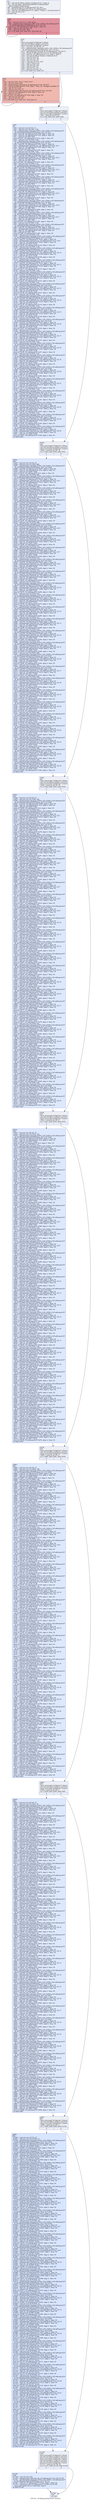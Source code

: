 digraph "CFG for '_Z13freqencyStep1PciPi' function" {
	label="CFG for '_Z13freqencyStep1PciPi' function";

	Node0x58d3f20 [shape=record,color="#3d50c3ff", style=filled, fillcolor="#d4dbe670",label="{%3:\l  %4 = tail call i32 @llvm.amdgcn.workitem.id.x(), !range !4\l  %5 = tail call align 4 dereferenceable(64) i8 addrspace(4)*\l... @llvm.amdgcn.dispatch.ptr()\l  %6 = getelementptr i8, i8 addrspace(4)* %5, i64 4\l  %7 = bitcast i8 addrspace(4)* %6 to i16 addrspace(4)*\l  %8 = load i16, i16 addrspace(4)* %7, align 4, !range !5, !invariant.load !6\l  %9 = zext i16 %8 to i32\l  br label %26\l}"];
	Node0x58d3f20 -> Node0x58d4cb0;
	Node0x58d5b60 [shape=record,color="#3d50c3ff", style=filled, fillcolor="#d4dbe670",label="{%10:\l10:                                               \l  fence syncscope(\"workgroup\") release\l  tail call void @llvm.amdgcn.s.barrier()\l  fence syncscope(\"workgroup\") acquire\l  %11 = mul nuw nsw i32 %4, 27\l  %12 = getelementptr inbounds [3456 x i32], [3456 x i32] addrspace(3)*\l... @_ZZ13freqencyStep1PciPiE5sfreq, i32 0, i32 %11\l  %13 = getelementptr inbounds i8, i8 addrspace(4)* %5, i64 12\l  %14 = bitcast i8 addrspace(4)* %13 to i32 addrspace(4)*\l  %15 = load i32, i32 addrspace(4)* %14, align 4, !tbaa !7\l  %16 = tail call i32 @llvm.amdgcn.workgroup.id.x()\l  %17 = mul i32 %16, %9\l  %18 = udiv i32 %15, %9\l  %19 = mul i32 %18, %9\l  %20 = icmp ugt i32 %15, %19\l  %21 = zext i1 %20 to i32\l  %22 = add i32 %18, %21\l  %23 = mul i32 %22, %9\l  %24 = add i32 %17, %4\l  %25 = icmp slt i32 %24, %1\l  br i1 %25, label %33, label %31\l|{<s0>T|<s1>F}}"];
	Node0x58d5b60:s0 -> Node0x58d6a50;
	Node0x58d5b60:s1 -> Node0x58d6ae0;
	Node0x58d4cb0 [shape=record,color="#b70d28ff", style=filled, fillcolor="#b70d2870",label="{%26:\l26:                                               \l  %27 = phi i32 [ %4, %3 ], [ %29, %26 ]\l  %28 = getelementptr inbounds [3456 x i32], [3456 x i32] addrspace(3)*\l... @_ZZ13freqencyStep1PciPiE5sfreq, i32 0, i32 %27\l  store i32 0, i32 addrspace(3)* %28, align 4, !tbaa !16\l  %29 = add nuw nsw i32 %27, %9\l  %30 = icmp ult i32 %29, 3456\l  br i1 %30, label %26, label %10, !llvm.loop !20\l|{<s0>T|<s1>F}}"];
	Node0x58d4cb0:s0 -> Node0x58d4cb0;
	Node0x58d4cb0:s1 -> Node0x58d5b60;
	Node0x58d6ae0 [shape=record,color="#3d50c3ff", style=filled, fillcolor="#d4dbe670",label="{%31:\l31:                                               \l  fence syncscope(\"workgroup\") release\l  tail call void @llvm.amdgcn.s.barrier()\l  fence syncscope(\"workgroup\") acquire\l  %32 = icmp ult i32 %4, 64\l  br i1 %32, label %45, label %202\l|{<s0>T|<s1>F}}"];
	Node0x58d6ae0:s0 -> Node0x58d64e0;
	Node0x58d6ae0:s1 -> Node0x58d6530;
	Node0x58d6a50 [shape=record,color="#3d50c3ff", style=filled, fillcolor="#dc5d4a70",label="{%33:\l33:                                               \l  %34 = phi i32 [ %43, %33 ], [ %24, %10 ]\l  %35 = sext i32 %34 to i64\l  %36 = getelementptr inbounds i8, i8 addrspace(1)* %0, i64 %35\l  %37 = load i8, i8 addrspace(1)* %36, align 1, !tbaa !22, !amdgpu.noclobber !6\l  %38 = sext i8 %37 to i32\l  %39 = add nsw i32 %38, -97\l  %40 = getelementptr inbounds i32, i32 addrspace(3)* %12, i32 %39\l  %41 = load i32, i32 addrspace(3)* %40, align 4, !tbaa !16\l  %42 = add nsw i32 %41, 1\l  store i32 %42, i32 addrspace(3)* %40, align 4, !tbaa !16\l  %43 = add nsw i32 %34, %23\l  %44 = icmp slt i32 %43, %1\l  br i1 %44, label %33, label %31, !llvm.loop !23\l|{<s0>T|<s1>F}}"];
	Node0x58d6a50:s0 -> Node0x58d6a50;
	Node0x58d6a50:s1 -> Node0x58d6ae0;
	Node0x58d64e0 [shape=record,color="#3d50c3ff", style=filled, fillcolor="#b2ccfb70",label="{%45:\l45:                                               \l  %46 = mul nuw nsw i32 %4, 27\l  %47 = add nuw nsw i32 %46, 1728\l  %48 = getelementptr inbounds [3456 x i32], [3456 x i32] addrspace(3)*\l... @_ZZ13freqencyStep1PciPiE5sfreq, i32 0, i32 %47\l  %49 = load i32, i32 addrspace(3)* %48, align 4, !tbaa !16\l  %50 = load i32, i32 addrspace(3)* %12, align 4, !tbaa !16\l  %51 = add nsw i32 %50, %49\l  store i32 %51, i32 addrspace(3)* %12, align 4, !tbaa !16\l  %52 = add nuw nsw i32 %46, 1729\l  %53 = getelementptr inbounds [3456 x i32], [3456 x i32] addrspace(3)*\l... @_ZZ13freqencyStep1PciPiE5sfreq, i32 0, i32 %52\l  %54 = load i32, i32 addrspace(3)* %53, align 4, !tbaa !16\l  %55 = getelementptr inbounds i32, i32 addrspace(3)* %12, i32 1\l  %56 = load i32, i32 addrspace(3)* %55, align 4, !tbaa !16\l  %57 = add nsw i32 %56, %54\l  store i32 %57, i32 addrspace(3)* %55, align 4, !tbaa !16\l  %58 = add nuw nsw i32 %46, 1730\l  %59 = getelementptr inbounds [3456 x i32], [3456 x i32] addrspace(3)*\l... @_ZZ13freqencyStep1PciPiE5sfreq, i32 0, i32 %58\l  %60 = load i32, i32 addrspace(3)* %59, align 4, !tbaa !16\l  %61 = getelementptr inbounds i32, i32 addrspace(3)* %12, i32 2\l  %62 = load i32, i32 addrspace(3)* %61, align 4, !tbaa !16\l  %63 = add nsw i32 %62, %60\l  store i32 %63, i32 addrspace(3)* %61, align 4, !tbaa !16\l  %64 = add nuw nsw i32 %46, 1731\l  %65 = getelementptr inbounds [3456 x i32], [3456 x i32] addrspace(3)*\l... @_ZZ13freqencyStep1PciPiE5sfreq, i32 0, i32 %64\l  %66 = load i32, i32 addrspace(3)* %65, align 4, !tbaa !16\l  %67 = getelementptr inbounds i32, i32 addrspace(3)* %12, i32 3\l  %68 = load i32, i32 addrspace(3)* %67, align 4, !tbaa !16\l  %69 = add nsw i32 %68, %66\l  store i32 %69, i32 addrspace(3)* %67, align 4, !tbaa !16\l  %70 = add nuw nsw i32 %46, 1732\l  %71 = getelementptr inbounds [3456 x i32], [3456 x i32] addrspace(3)*\l... @_ZZ13freqencyStep1PciPiE5sfreq, i32 0, i32 %70\l  %72 = load i32, i32 addrspace(3)* %71, align 4, !tbaa !16\l  %73 = getelementptr inbounds i32, i32 addrspace(3)* %12, i32 4\l  %74 = load i32, i32 addrspace(3)* %73, align 4, !tbaa !16\l  %75 = add nsw i32 %74, %72\l  store i32 %75, i32 addrspace(3)* %73, align 4, !tbaa !16\l  %76 = add nuw nsw i32 %46, 1733\l  %77 = getelementptr inbounds [3456 x i32], [3456 x i32] addrspace(3)*\l... @_ZZ13freqencyStep1PciPiE5sfreq, i32 0, i32 %76\l  %78 = load i32, i32 addrspace(3)* %77, align 4, !tbaa !16\l  %79 = getelementptr inbounds i32, i32 addrspace(3)* %12, i32 5\l  %80 = load i32, i32 addrspace(3)* %79, align 4, !tbaa !16\l  %81 = add nsw i32 %80, %78\l  store i32 %81, i32 addrspace(3)* %79, align 4, !tbaa !16\l  %82 = add nuw nsw i32 %46, 1734\l  %83 = getelementptr inbounds [3456 x i32], [3456 x i32] addrspace(3)*\l... @_ZZ13freqencyStep1PciPiE5sfreq, i32 0, i32 %82\l  %84 = load i32, i32 addrspace(3)* %83, align 4, !tbaa !16\l  %85 = getelementptr inbounds i32, i32 addrspace(3)* %12, i32 6\l  %86 = load i32, i32 addrspace(3)* %85, align 4, !tbaa !16\l  %87 = add nsw i32 %86, %84\l  store i32 %87, i32 addrspace(3)* %85, align 4, !tbaa !16\l  %88 = add nuw nsw i32 %46, 1735\l  %89 = getelementptr inbounds [3456 x i32], [3456 x i32] addrspace(3)*\l... @_ZZ13freqencyStep1PciPiE5sfreq, i32 0, i32 %88\l  %90 = load i32, i32 addrspace(3)* %89, align 4, !tbaa !16\l  %91 = getelementptr inbounds i32, i32 addrspace(3)* %12, i32 7\l  %92 = load i32, i32 addrspace(3)* %91, align 4, !tbaa !16\l  %93 = add nsw i32 %92, %90\l  store i32 %93, i32 addrspace(3)* %91, align 4, !tbaa !16\l  %94 = add nuw nsw i32 %46, 1736\l  %95 = getelementptr inbounds [3456 x i32], [3456 x i32] addrspace(3)*\l... @_ZZ13freqencyStep1PciPiE5sfreq, i32 0, i32 %94\l  %96 = load i32, i32 addrspace(3)* %95, align 4, !tbaa !16\l  %97 = getelementptr inbounds i32, i32 addrspace(3)* %12, i32 8\l  %98 = load i32, i32 addrspace(3)* %97, align 4, !tbaa !16\l  %99 = add nsw i32 %98, %96\l  store i32 %99, i32 addrspace(3)* %97, align 4, !tbaa !16\l  %100 = add nuw nsw i32 %46, 1737\l  %101 = getelementptr inbounds [3456 x i32], [3456 x i32] addrspace(3)*\l... @_ZZ13freqencyStep1PciPiE5sfreq, i32 0, i32 %100\l  %102 = load i32, i32 addrspace(3)* %101, align 4, !tbaa !16\l  %103 = getelementptr inbounds i32, i32 addrspace(3)* %12, i32 9\l  %104 = load i32, i32 addrspace(3)* %103, align 4, !tbaa !16\l  %105 = add nsw i32 %104, %102\l  store i32 %105, i32 addrspace(3)* %103, align 4, !tbaa !16\l  %106 = add nuw nsw i32 %46, 1738\l  %107 = getelementptr inbounds [3456 x i32], [3456 x i32] addrspace(3)*\l... @_ZZ13freqencyStep1PciPiE5sfreq, i32 0, i32 %106\l  %108 = load i32, i32 addrspace(3)* %107, align 4, !tbaa !16\l  %109 = getelementptr inbounds i32, i32 addrspace(3)* %12, i32 10\l  %110 = load i32, i32 addrspace(3)* %109, align 4, !tbaa !16\l  %111 = add nsw i32 %110, %108\l  store i32 %111, i32 addrspace(3)* %109, align 4, !tbaa !16\l  %112 = add nuw nsw i32 %46, 1739\l  %113 = getelementptr inbounds [3456 x i32], [3456 x i32] addrspace(3)*\l... @_ZZ13freqencyStep1PciPiE5sfreq, i32 0, i32 %112\l  %114 = load i32, i32 addrspace(3)* %113, align 4, !tbaa !16\l  %115 = getelementptr inbounds i32, i32 addrspace(3)* %12, i32 11\l  %116 = load i32, i32 addrspace(3)* %115, align 4, !tbaa !16\l  %117 = add nsw i32 %116, %114\l  store i32 %117, i32 addrspace(3)* %115, align 4, !tbaa !16\l  %118 = add nuw nsw i32 %46, 1740\l  %119 = getelementptr inbounds [3456 x i32], [3456 x i32] addrspace(3)*\l... @_ZZ13freqencyStep1PciPiE5sfreq, i32 0, i32 %118\l  %120 = load i32, i32 addrspace(3)* %119, align 4, !tbaa !16\l  %121 = getelementptr inbounds i32, i32 addrspace(3)* %12, i32 12\l  %122 = load i32, i32 addrspace(3)* %121, align 4, !tbaa !16\l  %123 = add nsw i32 %122, %120\l  store i32 %123, i32 addrspace(3)* %121, align 4, !tbaa !16\l  %124 = add nuw nsw i32 %46, 1741\l  %125 = getelementptr inbounds [3456 x i32], [3456 x i32] addrspace(3)*\l... @_ZZ13freqencyStep1PciPiE5sfreq, i32 0, i32 %124\l  %126 = load i32, i32 addrspace(3)* %125, align 4, !tbaa !16\l  %127 = getelementptr inbounds i32, i32 addrspace(3)* %12, i32 13\l  %128 = load i32, i32 addrspace(3)* %127, align 4, !tbaa !16\l  %129 = add nsw i32 %128, %126\l  store i32 %129, i32 addrspace(3)* %127, align 4, !tbaa !16\l  %130 = add nuw nsw i32 %46, 1742\l  %131 = getelementptr inbounds [3456 x i32], [3456 x i32] addrspace(3)*\l... @_ZZ13freqencyStep1PciPiE5sfreq, i32 0, i32 %130\l  %132 = load i32, i32 addrspace(3)* %131, align 4, !tbaa !16\l  %133 = getelementptr inbounds i32, i32 addrspace(3)* %12, i32 14\l  %134 = load i32, i32 addrspace(3)* %133, align 4, !tbaa !16\l  %135 = add nsw i32 %134, %132\l  store i32 %135, i32 addrspace(3)* %133, align 4, !tbaa !16\l  %136 = add nuw nsw i32 %46, 1743\l  %137 = getelementptr inbounds [3456 x i32], [3456 x i32] addrspace(3)*\l... @_ZZ13freqencyStep1PciPiE5sfreq, i32 0, i32 %136\l  %138 = load i32, i32 addrspace(3)* %137, align 4, !tbaa !16\l  %139 = getelementptr inbounds i32, i32 addrspace(3)* %12, i32 15\l  %140 = load i32, i32 addrspace(3)* %139, align 4, !tbaa !16\l  %141 = add nsw i32 %140, %138\l  store i32 %141, i32 addrspace(3)* %139, align 4, !tbaa !16\l  %142 = add nuw nsw i32 %46, 1744\l  %143 = getelementptr inbounds [3456 x i32], [3456 x i32] addrspace(3)*\l... @_ZZ13freqencyStep1PciPiE5sfreq, i32 0, i32 %142\l  %144 = load i32, i32 addrspace(3)* %143, align 4, !tbaa !16\l  %145 = getelementptr inbounds i32, i32 addrspace(3)* %12, i32 16\l  %146 = load i32, i32 addrspace(3)* %145, align 4, !tbaa !16\l  %147 = add nsw i32 %146, %144\l  store i32 %147, i32 addrspace(3)* %145, align 4, !tbaa !16\l  %148 = add nuw nsw i32 %46, 1745\l  %149 = getelementptr inbounds [3456 x i32], [3456 x i32] addrspace(3)*\l... @_ZZ13freqencyStep1PciPiE5sfreq, i32 0, i32 %148\l  %150 = load i32, i32 addrspace(3)* %149, align 4, !tbaa !16\l  %151 = getelementptr inbounds i32, i32 addrspace(3)* %12, i32 17\l  %152 = load i32, i32 addrspace(3)* %151, align 4, !tbaa !16\l  %153 = add nsw i32 %152, %150\l  store i32 %153, i32 addrspace(3)* %151, align 4, !tbaa !16\l  %154 = add nuw nsw i32 %46, 1746\l  %155 = getelementptr inbounds [3456 x i32], [3456 x i32] addrspace(3)*\l... @_ZZ13freqencyStep1PciPiE5sfreq, i32 0, i32 %154\l  %156 = load i32, i32 addrspace(3)* %155, align 4, !tbaa !16\l  %157 = getelementptr inbounds i32, i32 addrspace(3)* %12, i32 18\l  %158 = load i32, i32 addrspace(3)* %157, align 4, !tbaa !16\l  %159 = add nsw i32 %158, %156\l  store i32 %159, i32 addrspace(3)* %157, align 4, !tbaa !16\l  %160 = add nuw nsw i32 %46, 1747\l  %161 = getelementptr inbounds [3456 x i32], [3456 x i32] addrspace(3)*\l... @_ZZ13freqencyStep1PciPiE5sfreq, i32 0, i32 %160\l  %162 = load i32, i32 addrspace(3)* %161, align 4, !tbaa !16\l  %163 = getelementptr inbounds i32, i32 addrspace(3)* %12, i32 19\l  %164 = load i32, i32 addrspace(3)* %163, align 4, !tbaa !16\l  %165 = add nsw i32 %164, %162\l  store i32 %165, i32 addrspace(3)* %163, align 4, !tbaa !16\l  %166 = add nuw nsw i32 %46, 1748\l  %167 = getelementptr inbounds [3456 x i32], [3456 x i32] addrspace(3)*\l... @_ZZ13freqencyStep1PciPiE5sfreq, i32 0, i32 %166\l  %168 = load i32, i32 addrspace(3)* %167, align 4, !tbaa !16\l  %169 = getelementptr inbounds i32, i32 addrspace(3)* %12, i32 20\l  %170 = load i32, i32 addrspace(3)* %169, align 4, !tbaa !16\l  %171 = add nsw i32 %170, %168\l  store i32 %171, i32 addrspace(3)* %169, align 4, !tbaa !16\l  %172 = add nuw nsw i32 %46, 1749\l  %173 = getelementptr inbounds [3456 x i32], [3456 x i32] addrspace(3)*\l... @_ZZ13freqencyStep1PciPiE5sfreq, i32 0, i32 %172\l  %174 = load i32, i32 addrspace(3)* %173, align 4, !tbaa !16\l  %175 = getelementptr inbounds i32, i32 addrspace(3)* %12, i32 21\l  %176 = load i32, i32 addrspace(3)* %175, align 4, !tbaa !16\l  %177 = add nsw i32 %176, %174\l  store i32 %177, i32 addrspace(3)* %175, align 4, !tbaa !16\l  %178 = add nuw nsw i32 %46, 1750\l  %179 = getelementptr inbounds [3456 x i32], [3456 x i32] addrspace(3)*\l... @_ZZ13freqencyStep1PciPiE5sfreq, i32 0, i32 %178\l  %180 = load i32, i32 addrspace(3)* %179, align 4, !tbaa !16\l  %181 = getelementptr inbounds i32, i32 addrspace(3)* %12, i32 22\l  %182 = load i32, i32 addrspace(3)* %181, align 4, !tbaa !16\l  %183 = add nsw i32 %182, %180\l  store i32 %183, i32 addrspace(3)* %181, align 4, !tbaa !16\l  %184 = add nuw nsw i32 %46, 1751\l  %185 = getelementptr inbounds [3456 x i32], [3456 x i32] addrspace(3)*\l... @_ZZ13freqencyStep1PciPiE5sfreq, i32 0, i32 %184\l  %186 = load i32, i32 addrspace(3)* %185, align 4, !tbaa !16\l  %187 = getelementptr inbounds i32, i32 addrspace(3)* %12, i32 23\l  %188 = load i32, i32 addrspace(3)* %187, align 4, !tbaa !16\l  %189 = add nsw i32 %188, %186\l  store i32 %189, i32 addrspace(3)* %187, align 4, !tbaa !16\l  %190 = add nuw nsw i32 %46, 1752\l  %191 = getelementptr inbounds [3456 x i32], [3456 x i32] addrspace(3)*\l... @_ZZ13freqencyStep1PciPiE5sfreq, i32 0, i32 %190\l  %192 = load i32, i32 addrspace(3)* %191, align 4, !tbaa !16\l  %193 = getelementptr inbounds i32, i32 addrspace(3)* %12, i32 24\l  %194 = load i32, i32 addrspace(3)* %193, align 4, !tbaa !16\l  %195 = add nsw i32 %194, %192\l  store i32 %195, i32 addrspace(3)* %193, align 4, !tbaa !16\l  %196 = add nuw nsw i32 %46, 1753\l  %197 = getelementptr inbounds [3456 x i32], [3456 x i32] addrspace(3)*\l... @_ZZ13freqencyStep1PciPiE5sfreq, i32 0, i32 %196\l  %198 = load i32, i32 addrspace(3)* %197, align 4, !tbaa !16\l  %199 = getelementptr inbounds i32, i32 addrspace(3)* %12, i32 25\l  %200 = load i32, i32 addrspace(3)* %199, align 4, !tbaa !16\l  %201 = add nsw i32 %200, %198\l  store i32 %201, i32 addrspace(3)* %199, align 4, !tbaa !16\l  br label %202\l}"];
	Node0x58d64e0 -> Node0x58d6530;
	Node0x58d6530 [shape=record,color="#3d50c3ff", style=filled, fillcolor="#d4dbe670",label="{%202:\l202:                                              \l  fence syncscope(\"workgroup\") release\l  tail call void @llvm.amdgcn.s.barrier()\l  fence syncscope(\"workgroup\") acquire\l  %203 = icmp ult i32 %4, 32\l  br i1 %203, label %204, label %361\l|{<s0>T|<s1>F}}"];
	Node0x58d6530:s0 -> Node0x58e20b0;
	Node0x58d6530:s1 -> Node0x58e2100;
	Node0x58e20b0 [shape=record,color="#3d50c3ff", style=filled, fillcolor="#b2ccfb70",label="{%204:\l204:                                              \l  %205 = mul nuw nsw i32 %4, 27\l  %206 = add nuw nsw i32 %205, 864\l  %207 = getelementptr inbounds [3456 x i32], [3456 x i32] addrspace(3)*\l... @_ZZ13freqencyStep1PciPiE5sfreq, i32 0, i32 %206\l  %208 = load i32, i32 addrspace(3)* %207, align 4, !tbaa !16\l  %209 = load i32, i32 addrspace(3)* %12, align 4, !tbaa !16\l  %210 = add nsw i32 %209, %208\l  store i32 %210, i32 addrspace(3)* %12, align 4, !tbaa !16\l  %211 = add nuw nsw i32 %205, 865\l  %212 = getelementptr inbounds [3456 x i32], [3456 x i32] addrspace(3)*\l... @_ZZ13freqencyStep1PciPiE5sfreq, i32 0, i32 %211\l  %213 = load i32, i32 addrspace(3)* %212, align 4, !tbaa !16\l  %214 = getelementptr inbounds i32, i32 addrspace(3)* %12, i32 1\l  %215 = load i32, i32 addrspace(3)* %214, align 4, !tbaa !16\l  %216 = add nsw i32 %215, %213\l  store i32 %216, i32 addrspace(3)* %214, align 4, !tbaa !16\l  %217 = add nuw nsw i32 %205, 866\l  %218 = getelementptr inbounds [3456 x i32], [3456 x i32] addrspace(3)*\l... @_ZZ13freqencyStep1PciPiE5sfreq, i32 0, i32 %217\l  %219 = load i32, i32 addrspace(3)* %218, align 4, !tbaa !16\l  %220 = getelementptr inbounds i32, i32 addrspace(3)* %12, i32 2\l  %221 = load i32, i32 addrspace(3)* %220, align 4, !tbaa !16\l  %222 = add nsw i32 %221, %219\l  store i32 %222, i32 addrspace(3)* %220, align 4, !tbaa !16\l  %223 = add nuw nsw i32 %205, 867\l  %224 = getelementptr inbounds [3456 x i32], [3456 x i32] addrspace(3)*\l... @_ZZ13freqencyStep1PciPiE5sfreq, i32 0, i32 %223\l  %225 = load i32, i32 addrspace(3)* %224, align 4, !tbaa !16\l  %226 = getelementptr inbounds i32, i32 addrspace(3)* %12, i32 3\l  %227 = load i32, i32 addrspace(3)* %226, align 4, !tbaa !16\l  %228 = add nsw i32 %227, %225\l  store i32 %228, i32 addrspace(3)* %226, align 4, !tbaa !16\l  %229 = add nuw nsw i32 %205, 868\l  %230 = getelementptr inbounds [3456 x i32], [3456 x i32] addrspace(3)*\l... @_ZZ13freqencyStep1PciPiE5sfreq, i32 0, i32 %229\l  %231 = load i32, i32 addrspace(3)* %230, align 4, !tbaa !16\l  %232 = getelementptr inbounds i32, i32 addrspace(3)* %12, i32 4\l  %233 = load i32, i32 addrspace(3)* %232, align 4, !tbaa !16\l  %234 = add nsw i32 %233, %231\l  store i32 %234, i32 addrspace(3)* %232, align 4, !tbaa !16\l  %235 = add nuw nsw i32 %205, 869\l  %236 = getelementptr inbounds [3456 x i32], [3456 x i32] addrspace(3)*\l... @_ZZ13freqencyStep1PciPiE5sfreq, i32 0, i32 %235\l  %237 = load i32, i32 addrspace(3)* %236, align 4, !tbaa !16\l  %238 = getelementptr inbounds i32, i32 addrspace(3)* %12, i32 5\l  %239 = load i32, i32 addrspace(3)* %238, align 4, !tbaa !16\l  %240 = add nsw i32 %239, %237\l  store i32 %240, i32 addrspace(3)* %238, align 4, !tbaa !16\l  %241 = add nuw nsw i32 %205, 870\l  %242 = getelementptr inbounds [3456 x i32], [3456 x i32] addrspace(3)*\l... @_ZZ13freqencyStep1PciPiE5sfreq, i32 0, i32 %241\l  %243 = load i32, i32 addrspace(3)* %242, align 4, !tbaa !16\l  %244 = getelementptr inbounds i32, i32 addrspace(3)* %12, i32 6\l  %245 = load i32, i32 addrspace(3)* %244, align 4, !tbaa !16\l  %246 = add nsw i32 %245, %243\l  store i32 %246, i32 addrspace(3)* %244, align 4, !tbaa !16\l  %247 = add nuw nsw i32 %205, 871\l  %248 = getelementptr inbounds [3456 x i32], [3456 x i32] addrspace(3)*\l... @_ZZ13freqencyStep1PciPiE5sfreq, i32 0, i32 %247\l  %249 = load i32, i32 addrspace(3)* %248, align 4, !tbaa !16\l  %250 = getelementptr inbounds i32, i32 addrspace(3)* %12, i32 7\l  %251 = load i32, i32 addrspace(3)* %250, align 4, !tbaa !16\l  %252 = add nsw i32 %251, %249\l  store i32 %252, i32 addrspace(3)* %250, align 4, !tbaa !16\l  %253 = add nuw nsw i32 %205, 872\l  %254 = getelementptr inbounds [3456 x i32], [3456 x i32] addrspace(3)*\l... @_ZZ13freqencyStep1PciPiE5sfreq, i32 0, i32 %253\l  %255 = load i32, i32 addrspace(3)* %254, align 4, !tbaa !16\l  %256 = getelementptr inbounds i32, i32 addrspace(3)* %12, i32 8\l  %257 = load i32, i32 addrspace(3)* %256, align 4, !tbaa !16\l  %258 = add nsw i32 %257, %255\l  store i32 %258, i32 addrspace(3)* %256, align 4, !tbaa !16\l  %259 = add nuw nsw i32 %205, 873\l  %260 = getelementptr inbounds [3456 x i32], [3456 x i32] addrspace(3)*\l... @_ZZ13freqencyStep1PciPiE5sfreq, i32 0, i32 %259\l  %261 = load i32, i32 addrspace(3)* %260, align 4, !tbaa !16\l  %262 = getelementptr inbounds i32, i32 addrspace(3)* %12, i32 9\l  %263 = load i32, i32 addrspace(3)* %262, align 4, !tbaa !16\l  %264 = add nsw i32 %263, %261\l  store i32 %264, i32 addrspace(3)* %262, align 4, !tbaa !16\l  %265 = add nuw nsw i32 %205, 874\l  %266 = getelementptr inbounds [3456 x i32], [3456 x i32] addrspace(3)*\l... @_ZZ13freqencyStep1PciPiE5sfreq, i32 0, i32 %265\l  %267 = load i32, i32 addrspace(3)* %266, align 4, !tbaa !16\l  %268 = getelementptr inbounds i32, i32 addrspace(3)* %12, i32 10\l  %269 = load i32, i32 addrspace(3)* %268, align 4, !tbaa !16\l  %270 = add nsw i32 %269, %267\l  store i32 %270, i32 addrspace(3)* %268, align 4, !tbaa !16\l  %271 = add nuw nsw i32 %205, 875\l  %272 = getelementptr inbounds [3456 x i32], [3456 x i32] addrspace(3)*\l... @_ZZ13freqencyStep1PciPiE5sfreq, i32 0, i32 %271\l  %273 = load i32, i32 addrspace(3)* %272, align 4, !tbaa !16\l  %274 = getelementptr inbounds i32, i32 addrspace(3)* %12, i32 11\l  %275 = load i32, i32 addrspace(3)* %274, align 4, !tbaa !16\l  %276 = add nsw i32 %275, %273\l  store i32 %276, i32 addrspace(3)* %274, align 4, !tbaa !16\l  %277 = add nuw nsw i32 %205, 876\l  %278 = getelementptr inbounds [3456 x i32], [3456 x i32] addrspace(3)*\l... @_ZZ13freqencyStep1PciPiE5sfreq, i32 0, i32 %277\l  %279 = load i32, i32 addrspace(3)* %278, align 4, !tbaa !16\l  %280 = getelementptr inbounds i32, i32 addrspace(3)* %12, i32 12\l  %281 = load i32, i32 addrspace(3)* %280, align 4, !tbaa !16\l  %282 = add nsw i32 %281, %279\l  store i32 %282, i32 addrspace(3)* %280, align 4, !tbaa !16\l  %283 = add nuw nsw i32 %205, 877\l  %284 = getelementptr inbounds [3456 x i32], [3456 x i32] addrspace(3)*\l... @_ZZ13freqencyStep1PciPiE5sfreq, i32 0, i32 %283\l  %285 = load i32, i32 addrspace(3)* %284, align 4, !tbaa !16\l  %286 = getelementptr inbounds i32, i32 addrspace(3)* %12, i32 13\l  %287 = load i32, i32 addrspace(3)* %286, align 4, !tbaa !16\l  %288 = add nsw i32 %287, %285\l  store i32 %288, i32 addrspace(3)* %286, align 4, !tbaa !16\l  %289 = add nuw nsw i32 %205, 878\l  %290 = getelementptr inbounds [3456 x i32], [3456 x i32] addrspace(3)*\l... @_ZZ13freqencyStep1PciPiE5sfreq, i32 0, i32 %289\l  %291 = load i32, i32 addrspace(3)* %290, align 4, !tbaa !16\l  %292 = getelementptr inbounds i32, i32 addrspace(3)* %12, i32 14\l  %293 = load i32, i32 addrspace(3)* %292, align 4, !tbaa !16\l  %294 = add nsw i32 %293, %291\l  store i32 %294, i32 addrspace(3)* %292, align 4, !tbaa !16\l  %295 = add nuw nsw i32 %205, 879\l  %296 = getelementptr inbounds [3456 x i32], [3456 x i32] addrspace(3)*\l... @_ZZ13freqencyStep1PciPiE5sfreq, i32 0, i32 %295\l  %297 = load i32, i32 addrspace(3)* %296, align 4, !tbaa !16\l  %298 = getelementptr inbounds i32, i32 addrspace(3)* %12, i32 15\l  %299 = load i32, i32 addrspace(3)* %298, align 4, !tbaa !16\l  %300 = add nsw i32 %299, %297\l  store i32 %300, i32 addrspace(3)* %298, align 4, !tbaa !16\l  %301 = add nuw nsw i32 %205, 880\l  %302 = getelementptr inbounds [3456 x i32], [3456 x i32] addrspace(3)*\l... @_ZZ13freqencyStep1PciPiE5sfreq, i32 0, i32 %301\l  %303 = load i32, i32 addrspace(3)* %302, align 4, !tbaa !16\l  %304 = getelementptr inbounds i32, i32 addrspace(3)* %12, i32 16\l  %305 = load i32, i32 addrspace(3)* %304, align 4, !tbaa !16\l  %306 = add nsw i32 %305, %303\l  store i32 %306, i32 addrspace(3)* %304, align 4, !tbaa !16\l  %307 = add nuw nsw i32 %205, 881\l  %308 = getelementptr inbounds [3456 x i32], [3456 x i32] addrspace(3)*\l... @_ZZ13freqencyStep1PciPiE5sfreq, i32 0, i32 %307\l  %309 = load i32, i32 addrspace(3)* %308, align 4, !tbaa !16\l  %310 = getelementptr inbounds i32, i32 addrspace(3)* %12, i32 17\l  %311 = load i32, i32 addrspace(3)* %310, align 4, !tbaa !16\l  %312 = add nsw i32 %311, %309\l  store i32 %312, i32 addrspace(3)* %310, align 4, !tbaa !16\l  %313 = add nuw nsw i32 %205, 882\l  %314 = getelementptr inbounds [3456 x i32], [3456 x i32] addrspace(3)*\l... @_ZZ13freqencyStep1PciPiE5sfreq, i32 0, i32 %313\l  %315 = load i32, i32 addrspace(3)* %314, align 4, !tbaa !16\l  %316 = getelementptr inbounds i32, i32 addrspace(3)* %12, i32 18\l  %317 = load i32, i32 addrspace(3)* %316, align 4, !tbaa !16\l  %318 = add nsw i32 %317, %315\l  store i32 %318, i32 addrspace(3)* %316, align 4, !tbaa !16\l  %319 = add nuw nsw i32 %205, 883\l  %320 = getelementptr inbounds [3456 x i32], [3456 x i32] addrspace(3)*\l... @_ZZ13freqencyStep1PciPiE5sfreq, i32 0, i32 %319\l  %321 = load i32, i32 addrspace(3)* %320, align 4, !tbaa !16\l  %322 = getelementptr inbounds i32, i32 addrspace(3)* %12, i32 19\l  %323 = load i32, i32 addrspace(3)* %322, align 4, !tbaa !16\l  %324 = add nsw i32 %323, %321\l  store i32 %324, i32 addrspace(3)* %322, align 4, !tbaa !16\l  %325 = add nuw nsw i32 %205, 884\l  %326 = getelementptr inbounds [3456 x i32], [3456 x i32] addrspace(3)*\l... @_ZZ13freqencyStep1PciPiE5sfreq, i32 0, i32 %325\l  %327 = load i32, i32 addrspace(3)* %326, align 4, !tbaa !16\l  %328 = getelementptr inbounds i32, i32 addrspace(3)* %12, i32 20\l  %329 = load i32, i32 addrspace(3)* %328, align 4, !tbaa !16\l  %330 = add nsw i32 %329, %327\l  store i32 %330, i32 addrspace(3)* %328, align 4, !tbaa !16\l  %331 = add nuw nsw i32 %205, 885\l  %332 = getelementptr inbounds [3456 x i32], [3456 x i32] addrspace(3)*\l... @_ZZ13freqencyStep1PciPiE5sfreq, i32 0, i32 %331\l  %333 = load i32, i32 addrspace(3)* %332, align 4, !tbaa !16\l  %334 = getelementptr inbounds i32, i32 addrspace(3)* %12, i32 21\l  %335 = load i32, i32 addrspace(3)* %334, align 4, !tbaa !16\l  %336 = add nsw i32 %335, %333\l  store i32 %336, i32 addrspace(3)* %334, align 4, !tbaa !16\l  %337 = add nuw nsw i32 %205, 886\l  %338 = getelementptr inbounds [3456 x i32], [3456 x i32] addrspace(3)*\l... @_ZZ13freqencyStep1PciPiE5sfreq, i32 0, i32 %337\l  %339 = load i32, i32 addrspace(3)* %338, align 4, !tbaa !16\l  %340 = getelementptr inbounds i32, i32 addrspace(3)* %12, i32 22\l  %341 = load i32, i32 addrspace(3)* %340, align 4, !tbaa !16\l  %342 = add nsw i32 %341, %339\l  store i32 %342, i32 addrspace(3)* %340, align 4, !tbaa !16\l  %343 = add nuw nsw i32 %205, 887\l  %344 = getelementptr inbounds [3456 x i32], [3456 x i32] addrspace(3)*\l... @_ZZ13freqencyStep1PciPiE5sfreq, i32 0, i32 %343\l  %345 = load i32, i32 addrspace(3)* %344, align 4, !tbaa !16\l  %346 = getelementptr inbounds i32, i32 addrspace(3)* %12, i32 23\l  %347 = load i32, i32 addrspace(3)* %346, align 4, !tbaa !16\l  %348 = add nsw i32 %347, %345\l  store i32 %348, i32 addrspace(3)* %346, align 4, !tbaa !16\l  %349 = add nuw nsw i32 %205, 888\l  %350 = getelementptr inbounds [3456 x i32], [3456 x i32] addrspace(3)*\l... @_ZZ13freqencyStep1PciPiE5sfreq, i32 0, i32 %349\l  %351 = load i32, i32 addrspace(3)* %350, align 4, !tbaa !16\l  %352 = getelementptr inbounds i32, i32 addrspace(3)* %12, i32 24\l  %353 = load i32, i32 addrspace(3)* %352, align 4, !tbaa !16\l  %354 = add nsw i32 %353, %351\l  store i32 %354, i32 addrspace(3)* %352, align 4, !tbaa !16\l  %355 = add nuw nsw i32 %205, 889\l  %356 = getelementptr inbounds [3456 x i32], [3456 x i32] addrspace(3)*\l... @_ZZ13freqencyStep1PciPiE5sfreq, i32 0, i32 %355\l  %357 = load i32, i32 addrspace(3)* %356, align 4, !tbaa !16\l  %358 = getelementptr inbounds i32, i32 addrspace(3)* %12, i32 25\l  %359 = load i32, i32 addrspace(3)* %358, align 4, !tbaa !16\l  %360 = add nsw i32 %359, %357\l  store i32 %360, i32 addrspace(3)* %358, align 4, !tbaa !16\l  br label %361\l}"];
	Node0x58e20b0 -> Node0x58e2100;
	Node0x58e2100 [shape=record,color="#3d50c3ff", style=filled, fillcolor="#d4dbe670",label="{%361:\l361:                                              \l  fence syncscope(\"workgroup\") release\l  tail call void @llvm.amdgcn.s.barrier()\l  fence syncscope(\"workgroup\") acquire\l  %362 = icmp ult i32 %4, 16\l  br i1 %362, label %363, label %520\l|{<s0>T|<s1>F}}"];
	Node0x58e2100:s0 -> Node0x58ebc00;
	Node0x58e2100:s1 -> Node0x58ebc50;
	Node0x58ebc00 [shape=record,color="#3d50c3ff", style=filled, fillcolor="#b2ccfb70",label="{%363:\l363:                                              \l  %364 = mul nuw nsw i32 %4, 27\l  %365 = add nuw nsw i32 %364, 432\l  %366 = getelementptr inbounds [3456 x i32], [3456 x i32] addrspace(3)*\l... @_ZZ13freqencyStep1PciPiE5sfreq, i32 0, i32 %365\l  %367 = load i32, i32 addrspace(3)* %366, align 4, !tbaa !16\l  %368 = load i32, i32 addrspace(3)* %12, align 4, !tbaa !16\l  %369 = add nsw i32 %368, %367\l  store i32 %369, i32 addrspace(3)* %12, align 4, !tbaa !16\l  %370 = add nuw nsw i32 %364, 433\l  %371 = getelementptr inbounds [3456 x i32], [3456 x i32] addrspace(3)*\l... @_ZZ13freqencyStep1PciPiE5sfreq, i32 0, i32 %370\l  %372 = load i32, i32 addrspace(3)* %371, align 4, !tbaa !16\l  %373 = getelementptr inbounds i32, i32 addrspace(3)* %12, i32 1\l  %374 = load i32, i32 addrspace(3)* %373, align 4, !tbaa !16\l  %375 = add nsw i32 %374, %372\l  store i32 %375, i32 addrspace(3)* %373, align 4, !tbaa !16\l  %376 = add nuw nsw i32 %364, 434\l  %377 = getelementptr inbounds [3456 x i32], [3456 x i32] addrspace(3)*\l... @_ZZ13freqencyStep1PciPiE5sfreq, i32 0, i32 %376\l  %378 = load i32, i32 addrspace(3)* %377, align 4, !tbaa !16\l  %379 = getelementptr inbounds i32, i32 addrspace(3)* %12, i32 2\l  %380 = load i32, i32 addrspace(3)* %379, align 4, !tbaa !16\l  %381 = add nsw i32 %380, %378\l  store i32 %381, i32 addrspace(3)* %379, align 4, !tbaa !16\l  %382 = add nuw nsw i32 %364, 435\l  %383 = getelementptr inbounds [3456 x i32], [3456 x i32] addrspace(3)*\l... @_ZZ13freqencyStep1PciPiE5sfreq, i32 0, i32 %382\l  %384 = load i32, i32 addrspace(3)* %383, align 4, !tbaa !16\l  %385 = getelementptr inbounds i32, i32 addrspace(3)* %12, i32 3\l  %386 = load i32, i32 addrspace(3)* %385, align 4, !tbaa !16\l  %387 = add nsw i32 %386, %384\l  store i32 %387, i32 addrspace(3)* %385, align 4, !tbaa !16\l  %388 = add nuw nsw i32 %364, 436\l  %389 = getelementptr inbounds [3456 x i32], [3456 x i32] addrspace(3)*\l... @_ZZ13freqencyStep1PciPiE5sfreq, i32 0, i32 %388\l  %390 = load i32, i32 addrspace(3)* %389, align 4, !tbaa !16\l  %391 = getelementptr inbounds i32, i32 addrspace(3)* %12, i32 4\l  %392 = load i32, i32 addrspace(3)* %391, align 4, !tbaa !16\l  %393 = add nsw i32 %392, %390\l  store i32 %393, i32 addrspace(3)* %391, align 4, !tbaa !16\l  %394 = add nuw nsw i32 %364, 437\l  %395 = getelementptr inbounds [3456 x i32], [3456 x i32] addrspace(3)*\l... @_ZZ13freqencyStep1PciPiE5sfreq, i32 0, i32 %394\l  %396 = load i32, i32 addrspace(3)* %395, align 4, !tbaa !16\l  %397 = getelementptr inbounds i32, i32 addrspace(3)* %12, i32 5\l  %398 = load i32, i32 addrspace(3)* %397, align 4, !tbaa !16\l  %399 = add nsw i32 %398, %396\l  store i32 %399, i32 addrspace(3)* %397, align 4, !tbaa !16\l  %400 = add nuw nsw i32 %364, 438\l  %401 = getelementptr inbounds [3456 x i32], [3456 x i32] addrspace(3)*\l... @_ZZ13freqencyStep1PciPiE5sfreq, i32 0, i32 %400\l  %402 = load i32, i32 addrspace(3)* %401, align 4, !tbaa !16\l  %403 = getelementptr inbounds i32, i32 addrspace(3)* %12, i32 6\l  %404 = load i32, i32 addrspace(3)* %403, align 4, !tbaa !16\l  %405 = add nsw i32 %404, %402\l  store i32 %405, i32 addrspace(3)* %403, align 4, !tbaa !16\l  %406 = add nuw nsw i32 %364, 439\l  %407 = getelementptr inbounds [3456 x i32], [3456 x i32] addrspace(3)*\l... @_ZZ13freqencyStep1PciPiE5sfreq, i32 0, i32 %406\l  %408 = load i32, i32 addrspace(3)* %407, align 4, !tbaa !16\l  %409 = getelementptr inbounds i32, i32 addrspace(3)* %12, i32 7\l  %410 = load i32, i32 addrspace(3)* %409, align 4, !tbaa !16\l  %411 = add nsw i32 %410, %408\l  store i32 %411, i32 addrspace(3)* %409, align 4, !tbaa !16\l  %412 = add nuw nsw i32 %364, 440\l  %413 = getelementptr inbounds [3456 x i32], [3456 x i32] addrspace(3)*\l... @_ZZ13freqencyStep1PciPiE5sfreq, i32 0, i32 %412\l  %414 = load i32, i32 addrspace(3)* %413, align 4, !tbaa !16\l  %415 = getelementptr inbounds i32, i32 addrspace(3)* %12, i32 8\l  %416 = load i32, i32 addrspace(3)* %415, align 4, !tbaa !16\l  %417 = add nsw i32 %416, %414\l  store i32 %417, i32 addrspace(3)* %415, align 4, !tbaa !16\l  %418 = add nuw nsw i32 %364, 441\l  %419 = getelementptr inbounds [3456 x i32], [3456 x i32] addrspace(3)*\l... @_ZZ13freqencyStep1PciPiE5sfreq, i32 0, i32 %418\l  %420 = load i32, i32 addrspace(3)* %419, align 4, !tbaa !16\l  %421 = getelementptr inbounds i32, i32 addrspace(3)* %12, i32 9\l  %422 = load i32, i32 addrspace(3)* %421, align 4, !tbaa !16\l  %423 = add nsw i32 %422, %420\l  store i32 %423, i32 addrspace(3)* %421, align 4, !tbaa !16\l  %424 = add nuw nsw i32 %364, 442\l  %425 = getelementptr inbounds [3456 x i32], [3456 x i32] addrspace(3)*\l... @_ZZ13freqencyStep1PciPiE5sfreq, i32 0, i32 %424\l  %426 = load i32, i32 addrspace(3)* %425, align 4, !tbaa !16\l  %427 = getelementptr inbounds i32, i32 addrspace(3)* %12, i32 10\l  %428 = load i32, i32 addrspace(3)* %427, align 4, !tbaa !16\l  %429 = add nsw i32 %428, %426\l  store i32 %429, i32 addrspace(3)* %427, align 4, !tbaa !16\l  %430 = add nuw nsw i32 %364, 443\l  %431 = getelementptr inbounds [3456 x i32], [3456 x i32] addrspace(3)*\l... @_ZZ13freqencyStep1PciPiE5sfreq, i32 0, i32 %430\l  %432 = load i32, i32 addrspace(3)* %431, align 4, !tbaa !16\l  %433 = getelementptr inbounds i32, i32 addrspace(3)* %12, i32 11\l  %434 = load i32, i32 addrspace(3)* %433, align 4, !tbaa !16\l  %435 = add nsw i32 %434, %432\l  store i32 %435, i32 addrspace(3)* %433, align 4, !tbaa !16\l  %436 = add nuw nsw i32 %364, 444\l  %437 = getelementptr inbounds [3456 x i32], [3456 x i32] addrspace(3)*\l... @_ZZ13freqencyStep1PciPiE5sfreq, i32 0, i32 %436\l  %438 = load i32, i32 addrspace(3)* %437, align 4, !tbaa !16\l  %439 = getelementptr inbounds i32, i32 addrspace(3)* %12, i32 12\l  %440 = load i32, i32 addrspace(3)* %439, align 4, !tbaa !16\l  %441 = add nsw i32 %440, %438\l  store i32 %441, i32 addrspace(3)* %439, align 4, !tbaa !16\l  %442 = add nuw nsw i32 %364, 445\l  %443 = getelementptr inbounds [3456 x i32], [3456 x i32] addrspace(3)*\l... @_ZZ13freqencyStep1PciPiE5sfreq, i32 0, i32 %442\l  %444 = load i32, i32 addrspace(3)* %443, align 4, !tbaa !16\l  %445 = getelementptr inbounds i32, i32 addrspace(3)* %12, i32 13\l  %446 = load i32, i32 addrspace(3)* %445, align 4, !tbaa !16\l  %447 = add nsw i32 %446, %444\l  store i32 %447, i32 addrspace(3)* %445, align 4, !tbaa !16\l  %448 = add nuw nsw i32 %364, 446\l  %449 = getelementptr inbounds [3456 x i32], [3456 x i32] addrspace(3)*\l... @_ZZ13freqencyStep1PciPiE5sfreq, i32 0, i32 %448\l  %450 = load i32, i32 addrspace(3)* %449, align 4, !tbaa !16\l  %451 = getelementptr inbounds i32, i32 addrspace(3)* %12, i32 14\l  %452 = load i32, i32 addrspace(3)* %451, align 4, !tbaa !16\l  %453 = add nsw i32 %452, %450\l  store i32 %453, i32 addrspace(3)* %451, align 4, !tbaa !16\l  %454 = add nuw nsw i32 %364, 447\l  %455 = getelementptr inbounds [3456 x i32], [3456 x i32] addrspace(3)*\l... @_ZZ13freqencyStep1PciPiE5sfreq, i32 0, i32 %454\l  %456 = load i32, i32 addrspace(3)* %455, align 4, !tbaa !16\l  %457 = getelementptr inbounds i32, i32 addrspace(3)* %12, i32 15\l  %458 = load i32, i32 addrspace(3)* %457, align 4, !tbaa !16\l  %459 = add nsw i32 %458, %456\l  store i32 %459, i32 addrspace(3)* %457, align 4, !tbaa !16\l  %460 = add nuw nsw i32 %364, 448\l  %461 = getelementptr inbounds [3456 x i32], [3456 x i32] addrspace(3)*\l... @_ZZ13freqencyStep1PciPiE5sfreq, i32 0, i32 %460\l  %462 = load i32, i32 addrspace(3)* %461, align 4, !tbaa !16\l  %463 = getelementptr inbounds i32, i32 addrspace(3)* %12, i32 16\l  %464 = load i32, i32 addrspace(3)* %463, align 4, !tbaa !16\l  %465 = add nsw i32 %464, %462\l  store i32 %465, i32 addrspace(3)* %463, align 4, !tbaa !16\l  %466 = add nuw nsw i32 %364, 449\l  %467 = getelementptr inbounds [3456 x i32], [3456 x i32] addrspace(3)*\l... @_ZZ13freqencyStep1PciPiE5sfreq, i32 0, i32 %466\l  %468 = load i32, i32 addrspace(3)* %467, align 4, !tbaa !16\l  %469 = getelementptr inbounds i32, i32 addrspace(3)* %12, i32 17\l  %470 = load i32, i32 addrspace(3)* %469, align 4, !tbaa !16\l  %471 = add nsw i32 %470, %468\l  store i32 %471, i32 addrspace(3)* %469, align 4, !tbaa !16\l  %472 = add nuw nsw i32 %364, 450\l  %473 = getelementptr inbounds [3456 x i32], [3456 x i32] addrspace(3)*\l... @_ZZ13freqencyStep1PciPiE5sfreq, i32 0, i32 %472\l  %474 = load i32, i32 addrspace(3)* %473, align 4, !tbaa !16\l  %475 = getelementptr inbounds i32, i32 addrspace(3)* %12, i32 18\l  %476 = load i32, i32 addrspace(3)* %475, align 4, !tbaa !16\l  %477 = add nsw i32 %476, %474\l  store i32 %477, i32 addrspace(3)* %475, align 4, !tbaa !16\l  %478 = add nuw nsw i32 %364, 451\l  %479 = getelementptr inbounds [3456 x i32], [3456 x i32] addrspace(3)*\l... @_ZZ13freqencyStep1PciPiE5sfreq, i32 0, i32 %478\l  %480 = load i32, i32 addrspace(3)* %479, align 4, !tbaa !16\l  %481 = getelementptr inbounds i32, i32 addrspace(3)* %12, i32 19\l  %482 = load i32, i32 addrspace(3)* %481, align 4, !tbaa !16\l  %483 = add nsw i32 %482, %480\l  store i32 %483, i32 addrspace(3)* %481, align 4, !tbaa !16\l  %484 = add nuw nsw i32 %364, 452\l  %485 = getelementptr inbounds [3456 x i32], [3456 x i32] addrspace(3)*\l... @_ZZ13freqencyStep1PciPiE5sfreq, i32 0, i32 %484\l  %486 = load i32, i32 addrspace(3)* %485, align 4, !tbaa !16\l  %487 = getelementptr inbounds i32, i32 addrspace(3)* %12, i32 20\l  %488 = load i32, i32 addrspace(3)* %487, align 4, !tbaa !16\l  %489 = add nsw i32 %488, %486\l  store i32 %489, i32 addrspace(3)* %487, align 4, !tbaa !16\l  %490 = add nuw nsw i32 %364, 453\l  %491 = getelementptr inbounds [3456 x i32], [3456 x i32] addrspace(3)*\l... @_ZZ13freqencyStep1PciPiE5sfreq, i32 0, i32 %490\l  %492 = load i32, i32 addrspace(3)* %491, align 4, !tbaa !16\l  %493 = getelementptr inbounds i32, i32 addrspace(3)* %12, i32 21\l  %494 = load i32, i32 addrspace(3)* %493, align 4, !tbaa !16\l  %495 = add nsw i32 %494, %492\l  store i32 %495, i32 addrspace(3)* %493, align 4, !tbaa !16\l  %496 = add nuw nsw i32 %364, 454\l  %497 = getelementptr inbounds [3456 x i32], [3456 x i32] addrspace(3)*\l... @_ZZ13freqencyStep1PciPiE5sfreq, i32 0, i32 %496\l  %498 = load i32, i32 addrspace(3)* %497, align 4, !tbaa !16\l  %499 = getelementptr inbounds i32, i32 addrspace(3)* %12, i32 22\l  %500 = load i32, i32 addrspace(3)* %499, align 4, !tbaa !16\l  %501 = add nsw i32 %500, %498\l  store i32 %501, i32 addrspace(3)* %499, align 4, !tbaa !16\l  %502 = add nuw nsw i32 %364, 455\l  %503 = getelementptr inbounds [3456 x i32], [3456 x i32] addrspace(3)*\l... @_ZZ13freqencyStep1PciPiE5sfreq, i32 0, i32 %502\l  %504 = load i32, i32 addrspace(3)* %503, align 4, !tbaa !16\l  %505 = getelementptr inbounds i32, i32 addrspace(3)* %12, i32 23\l  %506 = load i32, i32 addrspace(3)* %505, align 4, !tbaa !16\l  %507 = add nsw i32 %506, %504\l  store i32 %507, i32 addrspace(3)* %505, align 4, !tbaa !16\l  %508 = add nuw nsw i32 %364, 456\l  %509 = getelementptr inbounds [3456 x i32], [3456 x i32] addrspace(3)*\l... @_ZZ13freqencyStep1PciPiE5sfreq, i32 0, i32 %508\l  %510 = load i32, i32 addrspace(3)* %509, align 4, !tbaa !16\l  %511 = getelementptr inbounds i32, i32 addrspace(3)* %12, i32 24\l  %512 = load i32, i32 addrspace(3)* %511, align 4, !tbaa !16\l  %513 = add nsw i32 %512, %510\l  store i32 %513, i32 addrspace(3)* %511, align 4, !tbaa !16\l  %514 = add nuw nsw i32 %364, 457\l  %515 = getelementptr inbounds [3456 x i32], [3456 x i32] addrspace(3)*\l... @_ZZ13freqencyStep1PciPiE5sfreq, i32 0, i32 %514\l  %516 = load i32, i32 addrspace(3)* %515, align 4, !tbaa !16\l  %517 = getelementptr inbounds i32, i32 addrspace(3)* %12, i32 25\l  %518 = load i32, i32 addrspace(3)* %517, align 4, !tbaa !16\l  %519 = add nsw i32 %518, %516\l  store i32 %519, i32 addrspace(3)* %517, align 4, !tbaa !16\l  br label %520\l}"];
	Node0x58ebc00 -> Node0x58ebc50;
	Node0x58ebc50 [shape=record,color="#3d50c3ff", style=filled, fillcolor="#d4dbe670",label="{%520:\l520:                                              \l  fence syncscope(\"workgroup\") release\l  tail call void @llvm.amdgcn.s.barrier()\l  fence syncscope(\"workgroup\") acquire\l  %521 = icmp ult i32 %4, 8\l  br i1 %521, label %522, label %679\l|{<s0>T|<s1>F}}"];
	Node0x58ebc50:s0 -> Node0x58e7650;
	Node0x58ebc50:s1 -> Node0x58e76a0;
	Node0x58e7650 [shape=record,color="#3d50c3ff", style=filled, fillcolor="#b2ccfb70",label="{%522:\l522:                                              \l  %523 = mul nuw nsw i32 %4, 27\l  %524 = add nuw nsw i32 %523, 216\l  %525 = getelementptr inbounds [3456 x i32], [3456 x i32] addrspace(3)*\l... @_ZZ13freqencyStep1PciPiE5sfreq, i32 0, i32 %524\l  %526 = load i32, i32 addrspace(3)* %525, align 4, !tbaa !16\l  %527 = load i32, i32 addrspace(3)* %12, align 4, !tbaa !16\l  %528 = add nsw i32 %527, %526\l  store i32 %528, i32 addrspace(3)* %12, align 4, !tbaa !16\l  %529 = add nuw nsw i32 %523, 217\l  %530 = getelementptr inbounds [3456 x i32], [3456 x i32] addrspace(3)*\l... @_ZZ13freqencyStep1PciPiE5sfreq, i32 0, i32 %529\l  %531 = load i32, i32 addrspace(3)* %530, align 4, !tbaa !16\l  %532 = getelementptr inbounds i32, i32 addrspace(3)* %12, i32 1\l  %533 = load i32, i32 addrspace(3)* %532, align 4, !tbaa !16\l  %534 = add nsw i32 %533, %531\l  store i32 %534, i32 addrspace(3)* %532, align 4, !tbaa !16\l  %535 = add nuw nsw i32 %523, 218\l  %536 = getelementptr inbounds [3456 x i32], [3456 x i32] addrspace(3)*\l... @_ZZ13freqencyStep1PciPiE5sfreq, i32 0, i32 %535\l  %537 = load i32, i32 addrspace(3)* %536, align 4, !tbaa !16\l  %538 = getelementptr inbounds i32, i32 addrspace(3)* %12, i32 2\l  %539 = load i32, i32 addrspace(3)* %538, align 4, !tbaa !16\l  %540 = add nsw i32 %539, %537\l  store i32 %540, i32 addrspace(3)* %538, align 4, !tbaa !16\l  %541 = add nuw nsw i32 %523, 219\l  %542 = getelementptr inbounds [3456 x i32], [3456 x i32] addrspace(3)*\l... @_ZZ13freqencyStep1PciPiE5sfreq, i32 0, i32 %541\l  %543 = load i32, i32 addrspace(3)* %542, align 4, !tbaa !16\l  %544 = getelementptr inbounds i32, i32 addrspace(3)* %12, i32 3\l  %545 = load i32, i32 addrspace(3)* %544, align 4, !tbaa !16\l  %546 = add nsw i32 %545, %543\l  store i32 %546, i32 addrspace(3)* %544, align 4, !tbaa !16\l  %547 = add nuw nsw i32 %523, 220\l  %548 = getelementptr inbounds [3456 x i32], [3456 x i32] addrspace(3)*\l... @_ZZ13freqencyStep1PciPiE5sfreq, i32 0, i32 %547\l  %549 = load i32, i32 addrspace(3)* %548, align 4, !tbaa !16\l  %550 = getelementptr inbounds i32, i32 addrspace(3)* %12, i32 4\l  %551 = load i32, i32 addrspace(3)* %550, align 4, !tbaa !16\l  %552 = add nsw i32 %551, %549\l  store i32 %552, i32 addrspace(3)* %550, align 4, !tbaa !16\l  %553 = add nuw nsw i32 %523, 221\l  %554 = getelementptr inbounds [3456 x i32], [3456 x i32] addrspace(3)*\l... @_ZZ13freqencyStep1PciPiE5sfreq, i32 0, i32 %553\l  %555 = load i32, i32 addrspace(3)* %554, align 4, !tbaa !16\l  %556 = getelementptr inbounds i32, i32 addrspace(3)* %12, i32 5\l  %557 = load i32, i32 addrspace(3)* %556, align 4, !tbaa !16\l  %558 = add nsw i32 %557, %555\l  store i32 %558, i32 addrspace(3)* %556, align 4, !tbaa !16\l  %559 = add nuw nsw i32 %523, 222\l  %560 = getelementptr inbounds [3456 x i32], [3456 x i32] addrspace(3)*\l... @_ZZ13freqencyStep1PciPiE5sfreq, i32 0, i32 %559\l  %561 = load i32, i32 addrspace(3)* %560, align 4, !tbaa !16\l  %562 = getelementptr inbounds i32, i32 addrspace(3)* %12, i32 6\l  %563 = load i32, i32 addrspace(3)* %562, align 4, !tbaa !16\l  %564 = add nsw i32 %563, %561\l  store i32 %564, i32 addrspace(3)* %562, align 4, !tbaa !16\l  %565 = add nuw nsw i32 %523, 223\l  %566 = getelementptr inbounds [3456 x i32], [3456 x i32] addrspace(3)*\l... @_ZZ13freqencyStep1PciPiE5sfreq, i32 0, i32 %565\l  %567 = load i32, i32 addrspace(3)* %566, align 4, !tbaa !16\l  %568 = getelementptr inbounds i32, i32 addrspace(3)* %12, i32 7\l  %569 = load i32, i32 addrspace(3)* %568, align 4, !tbaa !16\l  %570 = add nsw i32 %569, %567\l  store i32 %570, i32 addrspace(3)* %568, align 4, !tbaa !16\l  %571 = add nuw nsw i32 %523, 224\l  %572 = getelementptr inbounds [3456 x i32], [3456 x i32] addrspace(3)*\l... @_ZZ13freqencyStep1PciPiE5sfreq, i32 0, i32 %571\l  %573 = load i32, i32 addrspace(3)* %572, align 4, !tbaa !16\l  %574 = getelementptr inbounds i32, i32 addrspace(3)* %12, i32 8\l  %575 = load i32, i32 addrspace(3)* %574, align 4, !tbaa !16\l  %576 = add nsw i32 %575, %573\l  store i32 %576, i32 addrspace(3)* %574, align 4, !tbaa !16\l  %577 = add nuw nsw i32 %523, 225\l  %578 = getelementptr inbounds [3456 x i32], [3456 x i32] addrspace(3)*\l... @_ZZ13freqencyStep1PciPiE5sfreq, i32 0, i32 %577\l  %579 = load i32, i32 addrspace(3)* %578, align 4, !tbaa !16\l  %580 = getelementptr inbounds i32, i32 addrspace(3)* %12, i32 9\l  %581 = load i32, i32 addrspace(3)* %580, align 4, !tbaa !16\l  %582 = add nsw i32 %581, %579\l  store i32 %582, i32 addrspace(3)* %580, align 4, !tbaa !16\l  %583 = add nuw nsw i32 %523, 226\l  %584 = getelementptr inbounds [3456 x i32], [3456 x i32] addrspace(3)*\l... @_ZZ13freqencyStep1PciPiE5sfreq, i32 0, i32 %583\l  %585 = load i32, i32 addrspace(3)* %584, align 4, !tbaa !16\l  %586 = getelementptr inbounds i32, i32 addrspace(3)* %12, i32 10\l  %587 = load i32, i32 addrspace(3)* %586, align 4, !tbaa !16\l  %588 = add nsw i32 %587, %585\l  store i32 %588, i32 addrspace(3)* %586, align 4, !tbaa !16\l  %589 = add nuw nsw i32 %523, 227\l  %590 = getelementptr inbounds [3456 x i32], [3456 x i32] addrspace(3)*\l... @_ZZ13freqencyStep1PciPiE5sfreq, i32 0, i32 %589\l  %591 = load i32, i32 addrspace(3)* %590, align 4, !tbaa !16\l  %592 = getelementptr inbounds i32, i32 addrspace(3)* %12, i32 11\l  %593 = load i32, i32 addrspace(3)* %592, align 4, !tbaa !16\l  %594 = add nsw i32 %593, %591\l  store i32 %594, i32 addrspace(3)* %592, align 4, !tbaa !16\l  %595 = add nuw nsw i32 %523, 228\l  %596 = getelementptr inbounds [3456 x i32], [3456 x i32] addrspace(3)*\l... @_ZZ13freqencyStep1PciPiE5sfreq, i32 0, i32 %595\l  %597 = load i32, i32 addrspace(3)* %596, align 4, !tbaa !16\l  %598 = getelementptr inbounds i32, i32 addrspace(3)* %12, i32 12\l  %599 = load i32, i32 addrspace(3)* %598, align 4, !tbaa !16\l  %600 = add nsw i32 %599, %597\l  store i32 %600, i32 addrspace(3)* %598, align 4, !tbaa !16\l  %601 = add nuw nsw i32 %523, 229\l  %602 = getelementptr inbounds [3456 x i32], [3456 x i32] addrspace(3)*\l... @_ZZ13freqencyStep1PciPiE5sfreq, i32 0, i32 %601\l  %603 = load i32, i32 addrspace(3)* %602, align 4, !tbaa !16\l  %604 = getelementptr inbounds i32, i32 addrspace(3)* %12, i32 13\l  %605 = load i32, i32 addrspace(3)* %604, align 4, !tbaa !16\l  %606 = add nsw i32 %605, %603\l  store i32 %606, i32 addrspace(3)* %604, align 4, !tbaa !16\l  %607 = add nuw nsw i32 %523, 230\l  %608 = getelementptr inbounds [3456 x i32], [3456 x i32] addrspace(3)*\l... @_ZZ13freqencyStep1PciPiE5sfreq, i32 0, i32 %607\l  %609 = load i32, i32 addrspace(3)* %608, align 4, !tbaa !16\l  %610 = getelementptr inbounds i32, i32 addrspace(3)* %12, i32 14\l  %611 = load i32, i32 addrspace(3)* %610, align 4, !tbaa !16\l  %612 = add nsw i32 %611, %609\l  store i32 %612, i32 addrspace(3)* %610, align 4, !tbaa !16\l  %613 = add nuw nsw i32 %523, 231\l  %614 = getelementptr inbounds [3456 x i32], [3456 x i32] addrspace(3)*\l... @_ZZ13freqencyStep1PciPiE5sfreq, i32 0, i32 %613\l  %615 = load i32, i32 addrspace(3)* %614, align 4, !tbaa !16\l  %616 = getelementptr inbounds i32, i32 addrspace(3)* %12, i32 15\l  %617 = load i32, i32 addrspace(3)* %616, align 4, !tbaa !16\l  %618 = add nsw i32 %617, %615\l  store i32 %618, i32 addrspace(3)* %616, align 4, !tbaa !16\l  %619 = add nuw nsw i32 %523, 232\l  %620 = getelementptr inbounds [3456 x i32], [3456 x i32] addrspace(3)*\l... @_ZZ13freqencyStep1PciPiE5sfreq, i32 0, i32 %619\l  %621 = load i32, i32 addrspace(3)* %620, align 4, !tbaa !16\l  %622 = getelementptr inbounds i32, i32 addrspace(3)* %12, i32 16\l  %623 = load i32, i32 addrspace(3)* %622, align 4, !tbaa !16\l  %624 = add nsw i32 %623, %621\l  store i32 %624, i32 addrspace(3)* %622, align 4, !tbaa !16\l  %625 = add nuw nsw i32 %523, 233\l  %626 = getelementptr inbounds [3456 x i32], [3456 x i32] addrspace(3)*\l... @_ZZ13freqencyStep1PciPiE5sfreq, i32 0, i32 %625\l  %627 = load i32, i32 addrspace(3)* %626, align 4, !tbaa !16\l  %628 = getelementptr inbounds i32, i32 addrspace(3)* %12, i32 17\l  %629 = load i32, i32 addrspace(3)* %628, align 4, !tbaa !16\l  %630 = add nsw i32 %629, %627\l  store i32 %630, i32 addrspace(3)* %628, align 4, !tbaa !16\l  %631 = add nuw nsw i32 %523, 234\l  %632 = getelementptr inbounds [3456 x i32], [3456 x i32] addrspace(3)*\l... @_ZZ13freqencyStep1PciPiE5sfreq, i32 0, i32 %631\l  %633 = load i32, i32 addrspace(3)* %632, align 4, !tbaa !16\l  %634 = getelementptr inbounds i32, i32 addrspace(3)* %12, i32 18\l  %635 = load i32, i32 addrspace(3)* %634, align 4, !tbaa !16\l  %636 = add nsw i32 %635, %633\l  store i32 %636, i32 addrspace(3)* %634, align 4, !tbaa !16\l  %637 = add nuw nsw i32 %523, 235\l  %638 = getelementptr inbounds [3456 x i32], [3456 x i32] addrspace(3)*\l... @_ZZ13freqencyStep1PciPiE5sfreq, i32 0, i32 %637\l  %639 = load i32, i32 addrspace(3)* %638, align 4, !tbaa !16\l  %640 = getelementptr inbounds i32, i32 addrspace(3)* %12, i32 19\l  %641 = load i32, i32 addrspace(3)* %640, align 4, !tbaa !16\l  %642 = add nsw i32 %641, %639\l  store i32 %642, i32 addrspace(3)* %640, align 4, !tbaa !16\l  %643 = add nuw nsw i32 %523, 236\l  %644 = getelementptr inbounds [3456 x i32], [3456 x i32] addrspace(3)*\l... @_ZZ13freqencyStep1PciPiE5sfreq, i32 0, i32 %643\l  %645 = load i32, i32 addrspace(3)* %644, align 4, !tbaa !16\l  %646 = getelementptr inbounds i32, i32 addrspace(3)* %12, i32 20\l  %647 = load i32, i32 addrspace(3)* %646, align 4, !tbaa !16\l  %648 = add nsw i32 %647, %645\l  store i32 %648, i32 addrspace(3)* %646, align 4, !tbaa !16\l  %649 = add nuw nsw i32 %523, 237\l  %650 = getelementptr inbounds [3456 x i32], [3456 x i32] addrspace(3)*\l... @_ZZ13freqencyStep1PciPiE5sfreq, i32 0, i32 %649\l  %651 = load i32, i32 addrspace(3)* %650, align 4, !tbaa !16\l  %652 = getelementptr inbounds i32, i32 addrspace(3)* %12, i32 21\l  %653 = load i32, i32 addrspace(3)* %652, align 4, !tbaa !16\l  %654 = add nsw i32 %653, %651\l  store i32 %654, i32 addrspace(3)* %652, align 4, !tbaa !16\l  %655 = add nuw nsw i32 %523, 238\l  %656 = getelementptr inbounds [3456 x i32], [3456 x i32] addrspace(3)*\l... @_ZZ13freqencyStep1PciPiE5sfreq, i32 0, i32 %655\l  %657 = load i32, i32 addrspace(3)* %656, align 4, !tbaa !16\l  %658 = getelementptr inbounds i32, i32 addrspace(3)* %12, i32 22\l  %659 = load i32, i32 addrspace(3)* %658, align 4, !tbaa !16\l  %660 = add nsw i32 %659, %657\l  store i32 %660, i32 addrspace(3)* %658, align 4, !tbaa !16\l  %661 = add nuw nsw i32 %523, 239\l  %662 = getelementptr inbounds [3456 x i32], [3456 x i32] addrspace(3)*\l... @_ZZ13freqencyStep1PciPiE5sfreq, i32 0, i32 %661\l  %663 = load i32, i32 addrspace(3)* %662, align 4, !tbaa !16\l  %664 = getelementptr inbounds i32, i32 addrspace(3)* %12, i32 23\l  %665 = load i32, i32 addrspace(3)* %664, align 4, !tbaa !16\l  %666 = add nsw i32 %665, %663\l  store i32 %666, i32 addrspace(3)* %664, align 4, !tbaa !16\l  %667 = add nuw nsw i32 %523, 240\l  %668 = getelementptr inbounds [3456 x i32], [3456 x i32] addrspace(3)*\l... @_ZZ13freqencyStep1PciPiE5sfreq, i32 0, i32 %667\l  %669 = load i32, i32 addrspace(3)* %668, align 4, !tbaa !16\l  %670 = getelementptr inbounds i32, i32 addrspace(3)* %12, i32 24\l  %671 = load i32, i32 addrspace(3)* %670, align 4, !tbaa !16\l  %672 = add nsw i32 %671, %669\l  store i32 %672, i32 addrspace(3)* %670, align 4, !tbaa !16\l  %673 = add nuw nsw i32 %523, 241\l  %674 = getelementptr inbounds [3456 x i32], [3456 x i32] addrspace(3)*\l... @_ZZ13freqencyStep1PciPiE5sfreq, i32 0, i32 %673\l  %675 = load i32, i32 addrspace(3)* %674, align 4, !tbaa !16\l  %676 = getelementptr inbounds i32, i32 addrspace(3)* %12, i32 25\l  %677 = load i32, i32 addrspace(3)* %676, align 4, !tbaa !16\l  %678 = add nsw i32 %677, %675\l  store i32 %678, i32 addrspace(3)* %676, align 4, !tbaa !16\l  br label %679\l}"];
	Node0x58e7650 -> Node0x58e76a0;
	Node0x58e76a0 [shape=record,color="#3d50c3ff", style=filled, fillcolor="#d4dbe670",label="{%679:\l679:                                              \l  fence syncscope(\"workgroup\") release\l  tail call void @llvm.amdgcn.s.barrier()\l  fence syncscope(\"workgroup\") acquire\l  %680 = icmp ult i32 %4, 4\l  br i1 %680, label %681, label %838\l|{<s0>T|<s1>F}}"];
	Node0x58e76a0:s0 -> Node0x58ffdf0;
	Node0x58e76a0:s1 -> Node0x58ffe40;
	Node0x58ffdf0 [shape=record,color="#3d50c3ff", style=filled, fillcolor="#b2ccfb70",label="{%681:\l681:                                              \l  %682 = mul nuw nsw i32 %4, 27\l  %683 = add nuw nsw i32 %682, 108\l  %684 = getelementptr inbounds [3456 x i32], [3456 x i32] addrspace(3)*\l... @_ZZ13freqencyStep1PciPiE5sfreq, i32 0, i32 %683\l  %685 = load i32, i32 addrspace(3)* %684, align 4, !tbaa !16\l  %686 = load i32, i32 addrspace(3)* %12, align 4, !tbaa !16\l  %687 = add nsw i32 %686, %685\l  store i32 %687, i32 addrspace(3)* %12, align 4, !tbaa !16\l  %688 = add nuw nsw i32 %682, 109\l  %689 = getelementptr inbounds [3456 x i32], [3456 x i32] addrspace(3)*\l... @_ZZ13freqencyStep1PciPiE5sfreq, i32 0, i32 %688\l  %690 = load i32, i32 addrspace(3)* %689, align 4, !tbaa !16\l  %691 = getelementptr inbounds i32, i32 addrspace(3)* %12, i32 1\l  %692 = load i32, i32 addrspace(3)* %691, align 4, !tbaa !16\l  %693 = add nsw i32 %692, %690\l  store i32 %693, i32 addrspace(3)* %691, align 4, !tbaa !16\l  %694 = add nuw nsw i32 %682, 110\l  %695 = getelementptr inbounds [3456 x i32], [3456 x i32] addrspace(3)*\l... @_ZZ13freqencyStep1PciPiE5sfreq, i32 0, i32 %694\l  %696 = load i32, i32 addrspace(3)* %695, align 4, !tbaa !16\l  %697 = getelementptr inbounds i32, i32 addrspace(3)* %12, i32 2\l  %698 = load i32, i32 addrspace(3)* %697, align 4, !tbaa !16\l  %699 = add nsw i32 %698, %696\l  store i32 %699, i32 addrspace(3)* %697, align 4, !tbaa !16\l  %700 = add nuw nsw i32 %682, 111\l  %701 = getelementptr inbounds [3456 x i32], [3456 x i32] addrspace(3)*\l... @_ZZ13freqencyStep1PciPiE5sfreq, i32 0, i32 %700\l  %702 = load i32, i32 addrspace(3)* %701, align 4, !tbaa !16\l  %703 = getelementptr inbounds i32, i32 addrspace(3)* %12, i32 3\l  %704 = load i32, i32 addrspace(3)* %703, align 4, !tbaa !16\l  %705 = add nsw i32 %704, %702\l  store i32 %705, i32 addrspace(3)* %703, align 4, !tbaa !16\l  %706 = add nuw nsw i32 %682, 112\l  %707 = getelementptr inbounds [3456 x i32], [3456 x i32] addrspace(3)*\l... @_ZZ13freqencyStep1PciPiE5sfreq, i32 0, i32 %706\l  %708 = load i32, i32 addrspace(3)* %707, align 4, !tbaa !16\l  %709 = getelementptr inbounds i32, i32 addrspace(3)* %12, i32 4\l  %710 = load i32, i32 addrspace(3)* %709, align 4, !tbaa !16\l  %711 = add nsw i32 %710, %708\l  store i32 %711, i32 addrspace(3)* %709, align 4, !tbaa !16\l  %712 = add nuw nsw i32 %682, 113\l  %713 = getelementptr inbounds [3456 x i32], [3456 x i32] addrspace(3)*\l... @_ZZ13freqencyStep1PciPiE5sfreq, i32 0, i32 %712\l  %714 = load i32, i32 addrspace(3)* %713, align 4, !tbaa !16\l  %715 = getelementptr inbounds i32, i32 addrspace(3)* %12, i32 5\l  %716 = load i32, i32 addrspace(3)* %715, align 4, !tbaa !16\l  %717 = add nsw i32 %716, %714\l  store i32 %717, i32 addrspace(3)* %715, align 4, !tbaa !16\l  %718 = add nuw nsw i32 %682, 114\l  %719 = getelementptr inbounds [3456 x i32], [3456 x i32] addrspace(3)*\l... @_ZZ13freqencyStep1PciPiE5sfreq, i32 0, i32 %718\l  %720 = load i32, i32 addrspace(3)* %719, align 4, !tbaa !16\l  %721 = getelementptr inbounds i32, i32 addrspace(3)* %12, i32 6\l  %722 = load i32, i32 addrspace(3)* %721, align 4, !tbaa !16\l  %723 = add nsw i32 %722, %720\l  store i32 %723, i32 addrspace(3)* %721, align 4, !tbaa !16\l  %724 = add nuw nsw i32 %682, 115\l  %725 = getelementptr inbounds [3456 x i32], [3456 x i32] addrspace(3)*\l... @_ZZ13freqencyStep1PciPiE5sfreq, i32 0, i32 %724\l  %726 = load i32, i32 addrspace(3)* %725, align 4, !tbaa !16\l  %727 = getelementptr inbounds i32, i32 addrspace(3)* %12, i32 7\l  %728 = load i32, i32 addrspace(3)* %727, align 4, !tbaa !16\l  %729 = add nsw i32 %728, %726\l  store i32 %729, i32 addrspace(3)* %727, align 4, !tbaa !16\l  %730 = add nuw nsw i32 %682, 116\l  %731 = getelementptr inbounds [3456 x i32], [3456 x i32] addrspace(3)*\l... @_ZZ13freqencyStep1PciPiE5sfreq, i32 0, i32 %730\l  %732 = load i32, i32 addrspace(3)* %731, align 4, !tbaa !16\l  %733 = getelementptr inbounds i32, i32 addrspace(3)* %12, i32 8\l  %734 = load i32, i32 addrspace(3)* %733, align 4, !tbaa !16\l  %735 = add nsw i32 %734, %732\l  store i32 %735, i32 addrspace(3)* %733, align 4, !tbaa !16\l  %736 = add nuw nsw i32 %682, 117\l  %737 = getelementptr inbounds [3456 x i32], [3456 x i32] addrspace(3)*\l... @_ZZ13freqencyStep1PciPiE5sfreq, i32 0, i32 %736\l  %738 = load i32, i32 addrspace(3)* %737, align 4, !tbaa !16\l  %739 = getelementptr inbounds i32, i32 addrspace(3)* %12, i32 9\l  %740 = load i32, i32 addrspace(3)* %739, align 4, !tbaa !16\l  %741 = add nsw i32 %740, %738\l  store i32 %741, i32 addrspace(3)* %739, align 4, !tbaa !16\l  %742 = add nuw nsw i32 %682, 118\l  %743 = getelementptr inbounds [3456 x i32], [3456 x i32] addrspace(3)*\l... @_ZZ13freqencyStep1PciPiE5sfreq, i32 0, i32 %742\l  %744 = load i32, i32 addrspace(3)* %743, align 4, !tbaa !16\l  %745 = getelementptr inbounds i32, i32 addrspace(3)* %12, i32 10\l  %746 = load i32, i32 addrspace(3)* %745, align 4, !tbaa !16\l  %747 = add nsw i32 %746, %744\l  store i32 %747, i32 addrspace(3)* %745, align 4, !tbaa !16\l  %748 = add nuw nsw i32 %682, 119\l  %749 = getelementptr inbounds [3456 x i32], [3456 x i32] addrspace(3)*\l... @_ZZ13freqencyStep1PciPiE5sfreq, i32 0, i32 %748\l  %750 = load i32, i32 addrspace(3)* %749, align 4, !tbaa !16\l  %751 = getelementptr inbounds i32, i32 addrspace(3)* %12, i32 11\l  %752 = load i32, i32 addrspace(3)* %751, align 4, !tbaa !16\l  %753 = add nsw i32 %752, %750\l  store i32 %753, i32 addrspace(3)* %751, align 4, !tbaa !16\l  %754 = add nuw nsw i32 %682, 120\l  %755 = getelementptr inbounds [3456 x i32], [3456 x i32] addrspace(3)*\l... @_ZZ13freqencyStep1PciPiE5sfreq, i32 0, i32 %754\l  %756 = load i32, i32 addrspace(3)* %755, align 4, !tbaa !16\l  %757 = getelementptr inbounds i32, i32 addrspace(3)* %12, i32 12\l  %758 = load i32, i32 addrspace(3)* %757, align 4, !tbaa !16\l  %759 = add nsw i32 %758, %756\l  store i32 %759, i32 addrspace(3)* %757, align 4, !tbaa !16\l  %760 = add nuw nsw i32 %682, 121\l  %761 = getelementptr inbounds [3456 x i32], [3456 x i32] addrspace(3)*\l... @_ZZ13freqencyStep1PciPiE5sfreq, i32 0, i32 %760\l  %762 = load i32, i32 addrspace(3)* %761, align 4, !tbaa !16\l  %763 = getelementptr inbounds i32, i32 addrspace(3)* %12, i32 13\l  %764 = load i32, i32 addrspace(3)* %763, align 4, !tbaa !16\l  %765 = add nsw i32 %764, %762\l  store i32 %765, i32 addrspace(3)* %763, align 4, !tbaa !16\l  %766 = add nuw nsw i32 %682, 122\l  %767 = getelementptr inbounds [3456 x i32], [3456 x i32] addrspace(3)*\l... @_ZZ13freqencyStep1PciPiE5sfreq, i32 0, i32 %766\l  %768 = load i32, i32 addrspace(3)* %767, align 4, !tbaa !16\l  %769 = getelementptr inbounds i32, i32 addrspace(3)* %12, i32 14\l  %770 = load i32, i32 addrspace(3)* %769, align 4, !tbaa !16\l  %771 = add nsw i32 %770, %768\l  store i32 %771, i32 addrspace(3)* %769, align 4, !tbaa !16\l  %772 = add nuw nsw i32 %682, 123\l  %773 = getelementptr inbounds [3456 x i32], [3456 x i32] addrspace(3)*\l... @_ZZ13freqencyStep1PciPiE5sfreq, i32 0, i32 %772\l  %774 = load i32, i32 addrspace(3)* %773, align 4, !tbaa !16\l  %775 = getelementptr inbounds i32, i32 addrspace(3)* %12, i32 15\l  %776 = load i32, i32 addrspace(3)* %775, align 4, !tbaa !16\l  %777 = add nsw i32 %776, %774\l  store i32 %777, i32 addrspace(3)* %775, align 4, !tbaa !16\l  %778 = add nuw nsw i32 %682, 124\l  %779 = getelementptr inbounds [3456 x i32], [3456 x i32] addrspace(3)*\l... @_ZZ13freqencyStep1PciPiE5sfreq, i32 0, i32 %778\l  %780 = load i32, i32 addrspace(3)* %779, align 4, !tbaa !16\l  %781 = getelementptr inbounds i32, i32 addrspace(3)* %12, i32 16\l  %782 = load i32, i32 addrspace(3)* %781, align 4, !tbaa !16\l  %783 = add nsw i32 %782, %780\l  store i32 %783, i32 addrspace(3)* %781, align 4, !tbaa !16\l  %784 = add nuw nsw i32 %682, 125\l  %785 = getelementptr inbounds [3456 x i32], [3456 x i32] addrspace(3)*\l... @_ZZ13freqencyStep1PciPiE5sfreq, i32 0, i32 %784\l  %786 = load i32, i32 addrspace(3)* %785, align 4, !tbaa !16\l  %787 = getelementptr inbounds i32, i32 addrspace(3)* %12, i32 17\l  %788 = load i32, i32 addrspace(3)* %787, align 4, !tbaa !16\l  %789 = add nsw i32 %788, %786\l  store i32 %789, i32 addrspace(3)* %787, align 4, !tbaa !16\l  %790 = add nuw nsw i32 %682, 126\l  %791 = getelementptr inbounds [3456 x i32], [3456 x i32] addrspace(3)*\l... @_ZZ13freqencyStep1PciPiE5sfreq, i32 0, i32 %790\l  %792 = load i32, i32 addrspace(3)* %791, align 4, !tbaa !16\l  %793 = getelementptr inbounds i32, i32 addrspace(3)* %12, i32 18\l  %794 = load i32, i32 addrspace(3)* %793, align 4, !tbaa !16\l  %795 = add nsw i32 %794, %792\l  store i32 %795, i32 addrspace(3)* %793, align 4, !tbaa !16\l  %796 = add nuw nsw i32 %682, 127\l  %797 = getelementptr inbounds [3456 x i32], [3456 x i32] addrspace(3)*\l... @_ZZ13freqencyStep1PciPiE5sfreq, i32 0, i32 %796\l  %798 = load i32, i32 addrspace(3)* %797, align 4, !tbaa !16\l  %799 = getelementptr inbounds i32, i32 addrspace(3)* %12, i32 19\l  %800 = load i32, i32 addrspace(3)* %799, align 4, !tbaa !16\l  %801 = add nsw i32 %800, %798\l  store i32 %801, i32 addrspace(3)* %799, align 4, !tbaa !16\l  %802 = add nuw nsw i32 %682, 128\l  %803 = getelementptr inbounds [3456 x i32], [3456 x i32] addrspace(3)*\l... @_ZZ13freqencyStep1PciPiE5sfreq, i32 0, i32 %802\l  %804 = load i32, i32 addrspace(3)* %803, align 4, !tbaa !16\l  %805 = getelementptr inbounds i32, i32 addrspace(3)* %12, i32 20\l  %806 = load i32, i32 addrspace(3)* %805, align 4, !tbaa !16\l  %807 = add nsw i32 %806, %804\l  store i32 %807, i32 addrspace(3)* %805, align 4, !tbaa !16\l  %808 = add nuw nsw i32 %682, 129\l  %809 = getelementptr inbounds [3456 x i32], [3456 x i32] addrspace(3)*\l... @_ZZ13freqencyStep1PciPiE5sfreq, i32 0, i32 %808\l  %810 = load i32, i32 addrspace(3)* %809, align 4, !tbaa !16\l  %811 = getelementptr inbounds i32, i32 addrspace(3)* %12, i32 21\l  %812 = load i32, i32 addrspace(3)* %811, align 4, !tbaa !16\l  %813 = add nsw i32 %812, %810\l  store i32 %813, i32 addrspace(3)* %811, align 4, !tbaa !16\l  %814 = add nuw nsw i32 %682, 130\l  %815 = getelementptr inbounds [3456 x i32], [3456 x i32] addrspace(3)*\l... @_ZZ13freqencyStep1PciPiE5sfreq, i32 0, i32 %814\l  %816 = load i32, i32 addrspace(3)* %815, align 4, !tbaa !16\l  %817 = getelementptr inbounds i32, i32 addrspace(3)* %12, i32 22\l  %818 = load i32, i32 addrspace(3)* %817, align 4, !tbaa !16\l  %819 = add nsw i32 %818, %816\l  store i32 %819, i32 addrspace(3)* %817, align 4, !tbaa !16\l  %820 = add nuw nsw i32 %682, 131\l  %821 = getelementptr inbounds [3456 x i32], [3456 x i32] addrspace(3)*\l... @_ZZ13freqencyStep1PciPiE5sfreq, i32 0, i32 %820\l  %822 = load i32, i32 addrspace(3)* %821, align 4, !tbaa !16\l  %823 = getelementptr inbounds i32, i32 addrspace(3)* %12, i32 23\l  %824 = load i32, i32 addrspace(3)* %823, align 4, !tbaa !16\l  %825 = add nsw i32 %824, %822\l  store i32 %825, i32 addrspace(3)* %823, align 4, !tbaa !16\l  %826 = add nuw nsw i32 %682, 132\l  %827 = getelementptr inbounds [3456 x i32], [3456 x i32] addrspace(3)*\l... @_ZZ13freqencyStep1PciPiE5sfreq, i32 0, i32 %826\l  %828 = load i32, i32 addrspace(3)* %827, align 4, !tbaa !16\l  %829 = getelementptr inbounds i32, i32 addrspace(3)* %12, i32 24\l  %830 = load i32, i32 addrspace(3)* %829, align 4, !tbaa !16\l  %831 = add nsw i32 %830, %828\l  store i32 %831, i32 addrspace(3)* %829, align 4, !tbaa !16\l  %832 = add nuw nsw i32 %682, 133\l  %833 = getelementptr inbounds [3456 x i32], [3456 x i32] addrspace(3)*\l... @_ZZ13freqencyStep1PciPiE5sfreq, i32 0, i32 %832\l  %834 = load i32, i32 addrspace(3)* %833, align 4, !tbaa !16\l  %835 = getelementptr inbounds i32, i32 addrspace(3)* %12, i32 25\l  %836 = load i32, i32 addrspace(3)* %835, align 4, !tbaa !16\l  %837 = add nsw i32 %836, %834\l  store i32 %837, i32 addrspace(3)* %835, align 4, !tbaa !16\l  br label %838\l}"];
	Node0x58ffdf0 -> Node0x58ffe40;
	Node0x58ffe40 [shape=record,color="#3d50c3ff", style=filled, fillcolor="#d4dbe670",label="{%838:\l838:                                              \l  fence syncscope(\"workgroup\") release\l  tail call void @llvm.amdgcn.s.barrier()\l  fence syncscope(\"workgroup\") acquire\l  %839 = icmp ult i32 %4, 2\l  br i1 %839, label %840, label %997\l|{<s0>T|<s1>F}}"];
	Node0x58ffe40:s0 -> Node0x58ef940;
	Node0x58ffe40:s1 -> Node0x58ef990;
	Node0x58ef940 [shape=record,color="#3d50c3ff", style=filled, fillcolor="#b2ccfb70",label="{%840:\l840:                                              \l  %841 = mul nuw nsw i32 %4, 27\l  %842 = add nuw nsw i32 %841, 54\l  %843 = getelementptr inbounds [3456 x i32], [3456 x i32] addrspace(3)*\l... @_ZZ13freqencyStep1PciPiE5sfreq, i32 0, i32 %842\l  %844 = load i32, i32 addrspace(3)* %843, align 4, !tbaa !16\l  %845 = load i32, i32 addrspace(3)* %12, align 4, !tbaa !16\l  %846 = add nsw i32 %845, %844\l  store i32 %846, i32 addrspace(3)* %12, align 4, !tbaa !16\l  %847 = add nuw nsw i32 %841, 55\l  %848 = getelementptr inbounds [3456 x i32], [3456 x i32] addrspace(3)*\l... @_ZZ13freqencyStep1PciPiE5sfreq, i32 0, i32 %847\l  %849 = load i32, i32 addrspace(3)* %848, align 4, !tbaa !16\l  %850 = getelementptr inbounds i32, i32 addrspace(3)* %12, i32 1\l  %851 = load i32, i32 addrspace(3)* %850, align 4, !tbaa !16\l  %852 = add nsw i32 %851, %849\l  store i32 %852, i32 addrspace(3)* %850, align 4, !tbaa !16\l  %853 = add nuw nsw i32 %841, 56\l  %854 = getelementptr inbounds [3456 x i32], [3456 x i32] addrspace(3)*\l... @_ZZ13freqencyStep1PciPiE5sfreq, i32 0, i32 %853\l  %855 = load i32, i32 addrspace(3)* %854, align 4, !tbaa !16\l  %856 = getelementptr inbounds i32, i32 addrspace(3)* %12, i32 2\l  %857 = load i32, i32 addrspace(3)* %856, align 4, !tbaa !16\l  %858 = add nsw i32 %857, %855\l  store i32 %858, i32 addrspace(3)* %856, align 4, !tbaa !16\l  %859 = add nuw nsw i32 %841, 57\l  %860 = getelementptr inbounds [3456 x i32], [3456 x i32] addrspace(3)*\l... @_ZZ13freqencyStep1PciPiE5sfreq, i32 0, i32 %859\l  %861 = load i32, i32 addrspace(3)* %860, align 4, !tbaa !16\l  %862 = getelementptr inbounds i32, i32 addrspace(3)* %12, i32 3\l  %863 = load i32, i32 addrspace(3)* %862, align 4, !tbaa !16\l  %864 = add nsw i32 %863, %861\l  store i32 %864, i32 addrspace(3)* %862, align 4, !tbaa !16\l  %865 = add nuw nsw i32 %841, 58\l  %866 = getelementptr inbounds [3456 x i32], [3456 x i32] addrspace(3)*\l... @_ZZ13freqencyStep1PciPiE5sfreq, i32 0, i32 %865\l  %867 = load i32, i32 addrspace(3)* %866, align 4, !tbaa !16\l  %868 = getelementptr inbounds i32, i32 addrspace(3)* %12, i32 4\l  %869 = load i32, i32 addrspace(3)* %868, align 4, !tbaa !16\l  %870 = add nsw i32 %869, %867\l  store i32 %870, i32 addrspace(3)* %868, align 4, !tbaa !16\l  %871 = add nuw nsw i32 %841, 59\l  %872 = getelementptr inbounds [3456 x i32], [3456 x i32] addrspace(3)*\l... @_ZZ13freqencyStep1PciPiE5sfreq, i32 0, i32 %871\l  %873 = load i32, i32 addrspace(3)* %872, align 4, !tbaa !16\l  %874 = getelementptr inbounds i32, i32 addrspace(3)* %12, i32 5\l  %875 = load i32, i32 addrspace(3)* %874, align 4, !tbaa !16\l  %876 = add nsw i32 %875, %873\l  store i32 %876, i32 addrspace(3)* %874, align 4, !tbaa !16\l  %877 = add nuw nsw i32 %841, 60\l  %878 = getelementptr inbounds [3456 x i32], [3456 x i32] addrspace(3)*\l... @_ZZ13freqencyStep1PciPiE5sfreq, i32 0, i32 %877\l  %879 = load i32, i32 addrspace(3)* %878, align 4, !tbaa !16\l  %880 = getelementptr inbounds i32, i32 addrspace(3)* %12, i32 6\l  %881 = load i32, i32 addrspace(3)* %880, align 4, !tbaa !16\l  %882 = add nsw i32 %881, %879\l  store i32 %882, i32 addrspace(3)* %880, align 4, !tbaa !16\l  %883 = add nuw nsw i32 %841, 61\l  %884 = getelementptr inbounds [3456 x i32], [3456 x i32] addrspace(3)*\l... @_ZZ13freqencyStep1PciPiE5sfreq, i32 0, i32 %883\l  %885 = load i32, i32 addrspace(3)* %884, align 4, !tbaa !16\l  %886 = getelementptr inbounds i32, i32 addrspace(3)* %12, i32 7\l  %887 = load i32, i32 addrspace(3)* %886, align 4, !tbaa !16\l  %888 = add nsw i32 %887, %885\l  store i32 %888, i32 addrspace(3)* %886, align 4, !tbaa !16\l  %889 = add nuw nsw i32 %841, 62\l  %890 = getelementptr inbounds [3456 x i32], [3456 x i32] addrspace(3)*\l... @_ZZ13freqencyStep1PciPiE5sfreq, i32 0, i32 %889\l  %891 = load i32, i32 addrspace(3)* %890, align 4, !tbaa !16\l  %892 = getelementptr inbounds i32, i32 addrspace(3)* %12, i32 8\l  %893 = load i32, i32 addrspace(3)* %892, align 4, !tbaa !16\l  %894 = add nsw i32 %893, %891\l  store i32 %894, i32 addrspace(3)* %892, align 4, !tbaa !16\l  %895 = add nuw nsw i32 %841, 63\l  %896 = getelementptr inbounds [3456 x i32], [3456 x i32] addrspace(3)*\l... @_ZZ13freqencyStep1PciPiE5sfreq, i32 0, i32 %895\l  %897 = load i32, i32 addrspace(3)* %896, align 4, !tbaa !16\l  %898 = getelementptr inbounds i32, i32 addrspace(3)* %12, i32 9\l  %899 = load i32, i32 addrspace(3)* %898, align 4, !tbaa !16\l  %900 = add nsw i32 %899, %897\l  store i32 %900, i32 addrspace(3)* %898, align 4, !tbaa !16\l  %901 = add nuw nsw i32 %841, 64\l  %902 = getelementptr inbounds [3456 x i32], [3456 x i32] addrspace(3)*\l... @_ZZ13freqencyStep1PciPiE5sfreq, i32 0, i32 %901\l  %903 = load i32, i32 addrspace(3)* %902, align 4, !tbaa !16\l  %904 = getelementptr inbounds i32, i32 addrspace(3)* %12, i32 10\l  %905 = load i32, i32 addrspace(3)* %904, align 4, !tbaa !16\l  %906 = add nsw i32 %905, %903\l  store i32 %906, i32 addrspace(3)* %904, align 4, !tbaa !16\l  %907 = add nuw nsw i32 %841, 65\l  %908 = getelementptr inbounds [3456 x i32], [3456 x i32] addrspace(3)*\l... @_ZZ13freqencyStep1PciPiE5sfreq, i32 0, i32 %907\l  %909 = load i32, i32 addrspace(3)* %908, align 4, !tbaa !16\l  %910 = getelementptr inbounds i32, i32 addrspace(3)* %12, i32 11\l  %911 = load i32, i32 addrspace(3)* %910, align 4, !tbaa !16\l  %912 = add nsw i32 %911, %909\l  store i32 %912, i32 addrspace(3)* %910, align 4, !tbaa !16\l  %913 = add nuw nsw i32 %841, 66\l  %914 = getelementptr inbounds [3456 x i32], [3456 x i32] addrspace(3)*\l... @_ZZ13freqencyStep1PciPiE5sfreq, i32 0, i32 %913\l  %915 = load i32, i32 addrspace(3)* %914, align 4, !tbaa !16\l  %916 = getelementptr inbounds i32, i32 addrspace(3)* %12, i32 12\l  %917 = load i32, i32 addrspace(3)* %916, align 4, !tbaa !16\l  %918 = add nsw i32 %917, %915\l  store i32 %918, i32 addrspace(3)* %916, align 4, !tbaa !16\l  %919 = add nuw nsw i32 %841, 67\l  %920 = getelementptr inbounds [3456 x i32], [3456 x i32] addrspace(3)*\l... @_ZZ13freqencyStep1PciPiE5sfreq, i32 0, i32 %919\l  %921 = load i32, i32 addrspace(3)* %920, align 4, !tbaa !16\l  %922 = getelementptr inbounds i32, i32 addrspace(3)* %12, i32 13\l  %923 = load i32, i32 addrspace(3)* %922, align 4, !tbaa !16\l  %924 = add nsw i32 %923, %921\l  store i32 %924, i32 addrspace(3)* %922, align 4, !tbaa !16\l  %925 = add nuw nsw i32 %841, 68\l  %926 = getelementptr inbounds [3456 x i32], [3456 x i32] addrspace(3)*\l... @_ZZ13freqencyStep1PciPiE5sfreq, i32 0, i32 %925\l  %927 = load i32, i32 addrspace(3)* %926, align 4, !tbaa !16\l  %928 = getelementptr inbounds i32, i32 addrspace(3)* %12, i32 14\l  %929 = load i32, i32 addrspace(3)* %928, align 4, !tbaa !16\l  %930 = add nsw i32 %929, %927\l  store i32 %930, i32 addrspace(3)* %928, align 4, !tbaa !16\l  %931 = add nuw nsw i32 %841, 69\l  %932 = getelementptr inbounds [3456 x i32], [3456 x i32] addrspace(3)*\l... @_ZZ13freqencyStep1PciPiE5sfreq, i32 0, i32 %931\l  %933 = load i32, i32 addrspace(3)* %932, align 4, !tbaa !16\l  %934 = getelementptr inbounds i32, i32 addrspace(3)* %12, i32 15\l  %935 = load i32, i32 addrspace(3)* %934, align 4, !tbaa !16\l  %936 = add nsw i32 %935, %933\l  store i32 %936, i32 addrspace(3)* %934, align 4, !tbaa !16\l  %937 = add nuw nsw i32 %841, 70\l  %938 = getelementptr inbounds [3456 x i32], [3456 x i32] addrspace(3)*\l... @_ZZ13freqencyStep1PciPiE5sfreq, i32 0, i32 %937\l  %939 = load i32, i32 addrspace(3)* %938, align 4, !tbaa !16\l  %940 = getelementptr inbounds i32, i32 addrspace(3)* %12, i32 16\l  %941 = load i32, i32 addrspace(3)* %940, align 4, !tbaa !16\l  %942 = add nsw i32 %941, %939\l  store i32 %942, i32 addrspace(3)* %940, align 4, !tbaa !16\l  %943 = add nuw nsw i32 %841, 71\l  %944 = getelementptr inbounds [3456 x i32], [3456 x i32] addrspace(3)*\l... @_ZZ13freqencyStep1PciPiE5sfreq, i32 0, i32 %943\l  %945 = load i32, i32 addrspace(3)* %944, align 4, !tbaa !16\l  %946 = getelementptr inbounds i32, i32 addrspace(3)* %12, i32 17\l  %947 = load i32, i32 addrspace(3)* %946, align 4, !tbaa !16\l  %948 = add nsw i32 %947, %945\l  store i32 %948, i32 addrspace(3)* %946, align 4, !tbaa !16\l  %949 = add nuw nsw i32 %841, 72\l  %950 = getelementptr inbounds [3456 x i32], [3456 x i32] addrspace(3)*\l... @_ZZ13freqencyStep1PciPiE5sfreq, i32 0, i32 %949\l  %951 = load i32, i32 addrspace(3)* %950, align 4, !tbaa !16\l  %952 = getelementptr inbounds i32, i32 addrspace(3)* %12, i32 18\l  %953 = load i32, i32 addrspace(3)* %952, align 4, !tbaa !16\l  %954 = add nsw i32 %953, %951\l  store i32 %954, i32 addrspace(3)* %952, align 4, !tbaa !16\l  %955 = add nuw nsw i32 %841, 73\l  %956 = getelementptr inbounds [3456 x i32], [3456 x i32] addrspace(3)*\l... @_ZZ13freqencyStep1PciPiE5sfreq, i32 0, i32 %955\l  %957 = load i32, i32 addrspace(3)* %956, align 4, !tbaa !16\l  %958 = getelementptr inbounds i32, i32 addrspace(3)* %12, i32 19\l  %959 = load i32, i32 addrspace(3)* %958, align 4, !tbaa !16\l  %960 = add nsw i32 %959, %957\l  store i32 %960, i32 addrspace(3)* %958, align 4, !tbaa !16\l  %961 = add nuw nsw i32 %841, 74\l  %962 = getelementptr inbounds [3456 x i32], [3456 x i32] addrspace(3)*\l... @_ZZ13freqencyStep1PciPiE5sfreq, i32 0, i32 %961\l  %963 = load i32, i32 addrspace(3)* %962, align 4, !tbaa !16\l  %964 = getelementptr inbounds i32, i32 addrspace(3)* %12, i32 20\l  %965 = load i32, i32 addrspace(3)* %964, align 4, !tbaa !16\l  %966 = add nsw i32 %965, %963\l  store i32 %966, i32 addrspace(3)* %964, align 4, !tbaa !16\l  %967 = add nuw nsw i32 %841, 75\l  %968 = getelementptr inbounds [3456 x i32], [3456 x i32] addrspace(3)*\l... @_ZZ13freqencyStep1PciPiE5sfreq, i32 0, i32 %967\l  %969 = load i32, i32 addrspace(3)* %968, align 4, !tbaa !16\l  %970 = getelementptr inbounds i32, i32 addrspace(3)* %12, i32 21\l  %971 = load i32, i32 addrspace(3)* %970, align 4, !tbaa !16\l  %972 = add nsw i32 %971, %969\l  store i32 %972, i32 addrspace(3)* %970, align 4, !tbaa !16\l  %973 = add nuw nsw i32 %841, 76\l  %974 = getelementptr inbounds [3456 x i32], [3456 x i32] addrspace(3)*\l... @_ZZ13freqencyStep1PciPiE5sfreq, i32 0, i32 %973\l  %975 = load i32, i32 addrspace(3)* %974, align 4, !tbaa !16\l  %976 = getelementptr inbounds i32, i32 addrspace(3)* %12, i32 22\l  %977 = load i32, i32 addrspace(3)* %976, align 4, !tbaa !16\l  %978 = add nsw i32 %977, %975\l  store i32 %978, i32 addrspace(3)* %976, align 4, !tbaa !16\l  %979 = add nuw nsw i32 %841, 77\l  %980 = getelementptr inbounds [3456 x i32], [3456 x i32] addrspace(3)*\l... @_ZZ13freqencyStep1PciPiE5sfreq, i32 0, i32 %979\l  %981 = load i32, i32 addrspace(3)* %980, align 4, !tbaa !16\l  %982 = getelementptr inbounds i32, i32 addrspace(3)* %12, i32 23\l  %983 = load i32, i32 addrspace(3)* %982, align 4, !tbaa !16\l  %984 = add nsw i32 %983, %981\l  store i32 %984, i32 addrspace(3)* %982, align 4, !tbaa !16\l  %985 = add nuw nsw i32 %841, 78\l  %986 = getelementptr inbounds [3456 x i32], [3456 x i32] addrspace(3)*\l... @_ZZ13freqencyStep1PciPiE5sfreq, i32 0, i32 %985\l  %987 = load i32, i32 addrspace(3)* %986, align 4, !tbaa !16\l  %988 = getelementptr inbounds i32, i32 addrspace(3)* %12, i32 24\l  %989 = load i32, i32 addrspace(3)* %988, align 4, !tbaa !16\l  %990 = add nsw i32 %989, %987\l  store i32 %990, i32 addrspace(3)* %988, align 4, !tbaa !16\l  %991 = add nuw nsw i32 %841, 79\l  %992 = getelementptr inbounds [3456 x i32], [3456 x i32] addrspace(3)*\l... @_ZZ13freqencyStep1PciPiE5sfreq, i32 0, i32 %991\l  %993 = load i32, i32 addrspace(3)* %992, align 4, !tbaa !16\l  %994 = getelementptr inbounds i32, i32 addrspace(3)* %12, i32 25\l  %995 = load i32, i32 addrspace(3)* %994, align 4, !tbaa !16\l  %996 = add nsw i32 %995, %993\l  store i32 %996, i32 addrspace(3)* %994, align 4, !tbaa !16\l  br label %997\l}"];
	Node0x58ef940 -> Node0x58ef990;
	Node0x58ef990 [shape=record,color="#3d50c3ff", style=filled, fillcolor="#d4dbe670",label="{%997:\l997:                                              \l  fence syncscope(\"workgroup\") release\l  tail call void @llvm.amdgcn.s.barrier()\l  fence syncscope(\"workgroup\") acquire\l  %998 = icmp eq i32 %4, 0\l  br i1 %998, label %999, label %1156\l|{<s0>T|<s1>F}}"];
	Node0x58ef990:s0 -> Node0x5915bc0;
	Node0x58ef990:s1 -> Node0x5915c10;
	Node0x5915bc0 [shape=record,color="#3d50c3ff", style=filled, fillcolor="#a7c5fe70",label="{%999:\l999:                                              \l  %1000 = mul nuw nsw i32 %4, 27\l  %1001 = add nuw nsw i32 %1000, 27\l  %1002 = getelementptr inbounds [3456 x i32], [3456 x i32] addrspace(3)*\l... @_ZZ13freqencyStep1PciPiE5sfreq, i32 0, i32 %1001\l  %1003 = load i32, i32 addrspace(3)* %1002, align 4, !tbaa !16\l  %1004 = load i32, i32 addrspace(3)* %12, align 4, !tbaa !16\l  %1005 = add nsw i32 %1004, %1003\l  store i32 %1005, i32 addrspace(3)* %12, align 4, !tbaa !16\l  %1006 = add nuw nsw i32 %1000, 28\l  %1007 = getelementptr inbounds [3456 x i32], [3456 x i32] addrspace(3)*\l... @_ZZ13freqencyStep1PciPiE5sfreq, i32 0, i32 %1006\l  %1008 = load i32, i32 addrspace(3)* %1007, align 4, !tbaa !16\l  %1009 = getelementptr inbounds i32, i32 addrspace(3)* %12, i32 1\l  %1010 = load i32, i32 addrspace(3)* %1009, align 4, !tbaa !16\l  %1011 = add nsw i32 %1010, %1008\l  store i32 %1011, i32 addrspace(3)* %1009, align 4, !tbaa !16\l  %1012 = add nuw nsw i32 %1000, 29\l  %1013 = getelementptr inbounds [3456 x i32], [3456 x i32] addrspace(3)*\l... @_ZZ13freqencyStep1PciPiE5sfreq, i32 0, i32 %1012\l  %1014 = load i32, i32 addrspace(3)* %1013, align 4, !tbaa !16\l  %1015 = getelementptr inbounds i32, i32 addrspace(3)* %12, i32 2\l  %1016 = load i32, i32 addrspace(3)* %1015, align 4, !tbaa !16\l  %1017 = add nsw i32 %1016, %1014\l  store i32 %1017, i32 addrspace(3)* %1015, align 4, !tbaa !16\l  %1018 = add nuw nsw i32 %1000, 30\l  %1019 = getelementptr inbounds [3456 x i32], [3456 x i32] addrspace(3)*\l... @_ZZ13freqencyStep1PciPiE5sfreq, i32 0, i32 %1018\l  %1020 = load i32, i32 addrspace(3)* %1019, align 4, !tbaa !16\l  %1021 = getelementptr inbounds i32, i32 addrspace(3)* %12, i32 3\l  %1022 = load i32, i32 addrspace(3)* %1021, align 4, !tbaa !16\l  %1023 = add nsw i32 %1022, %1020\l  store i32 %1023, i32 addrspace(3)* %1021, align 4, !tbaa !16\l  %1024 = add nuw nsw i32 %1000, 31\l  %1025 = getelementptr inbounds [3456 x i32], [3456 x i32] addrspace(3)*\l... @_ZZ13freqencyStep1PciPiE5sfreq, i32 0, i32 %1024\l  %1026 = load i32, i32 addrspace(3)* %1025, align 4, !tbaa !16\l  %1027 = getelementptr inbounds i32, i32 addrspace(3)* %12, i32 4\l  %1028 = load i32, i32 addrspace(3)* %1027, align 4, !tbaa !16\l  %1029 = add nsw i32 %1028, %1026\l  store i32 %1029, i32 addrspace(3)* %1027, align 4, !tbaa !16\l  %1030 = add nuw nsw i32 %1000, 32\l  %1031 = getelementptr inbounds [3456 x i32], [3456 x i32] addrspace(3)*\l... @_ZZ13freqencyStep1PciPiE5sfreq, i32 0, i32 %1030\l  %1032 = load i32, i32 addrspace(3)* %1031, align 4, !tbaa !16\l  %1033 = getelementptr inbounds i32, i32 addrspace(3)* %12, i32 5\l  %1034 = load i32, i32 addrspace(3)* %1033, align 4, !tbaa !16\l  %1035 = add nsw i32 %1034, %1032\l  store i32 %1035, i32 addrspace(3)* %1033, align 4, !tbaa !16\l  %1036 = add nuw nsw i32 %1000, 33\l  %1037 = getelementptr inbounds [3456 x i32], [3456 x i32] addrspace(3)*\l... @_ZZ13freqencyStep1PciPiE5sfreq, i32 0, i32 %1036\l  %1038 = load i32, i32 addrspace(3)* %1037, align 4, !tbaa !16\l  %1039 = getelementptr inbounds i32, i32 addrspace(3)* %12, i32 6\l  %1040 = load i32, i32 addrspace(3)* %1039, align 4, !tbaa !16\l  %1041 = add nsw i32 %1040, %1038\l  store i32 %1041, i32 addrspace(3)* %1039, align 4, !tbaa !16\l  %1042 = add nuw nsw i32 %1000, 34\l  %1043 = getelementptr inbounds [3456 x i32], [3456 x i32] addrspace(3)*\l... @_ZZ13freqencyStep1PciPiE5sfreq, i32 0, i32 %1042\l  %1044 = load i32, i32 addrspace(3)* %1043, align 4, !tbaa !16\l  %1045 = getelementptr inbounds i32, i32 addrspace(3)* %12, i32 7\l  %1046 = load i32, i32 addrspace(3)* %1045, align 4, !tbaa !16\l  %1047 = add nsw i32 %1046, %1044\l  store i32 %1047, i32 addrspace(3)* %1045, align 4, !tbaa !16\l  %1048 = add nuw nsw i32 %1000, 35\l  %1049 = getelementptr inbounds [3456 x i32], [3456 x i32] addrspace(3)*\l... @_ZZ13freqencyStep1PciPiE5sfreq, i32 0, i32 %1048\l  %1050 = load i32, i32 addrspace(3)* %1049, align 4, !tbaa !16\l  %1051 = getelementptr inbounds i32, i32 addrspace(3)* %12, i32 8\l  %1052 = load i32, i32 addrspace(3)* %1051, align 4, !tbaa !16\l  %1053 = add nsw i32 %1052, %1050\l  store i32 %1053, i32 addrspace(3)* %1051, align 4, !tbaa !16\l  %1054 = add nuw nsw i32 %1000, 36\l  %1055 = getelementptr inbounds [3456 x i32], [3456 x i32] addrspace(3)*\l... @_ZZ13freqencyStep1PciPiE5sfreq, i32 0, i32 %1054\l  %1056 = load i32, i32 addrspace(3)* %1055, align 4, !tbaa !16\l  %1057 = getelementptr inbounds i32, i32 addrspace(3)* %12, i32 9\l  %1058 = load i32, i32 addrspace(3)* %1057, align 4, !tbaa !16\l  %1059 = add nsw i32 %1058, %1056\l  store i32 %1059, i32 addrspace(3)* %1057, align 4, !tbaa !16\l  %1060 = add nuw nsw i32 %1000, 37\l  %1061 = getelementptr inbounds [3456 x i32], [3456 x i32] addrspace(3)*\l... @_ZZ13freqencyStep1PciPiE5sfreq, i32 0, i32 %1060\l  %1062 = load i32, i32 addrspace(3)* %1061, align 4, !tbaa !16\l  %1063 = getelementptr inbounds i32, i32 addrspace(3)* %12, i32 10\l  %1064 = load i32, i32 addrspace(3)* %1063, align 4, !tbaa !16\l  %1065 = add nsw i32 %1064, %1062\l  store i32 %1065, i32 addrspace(3)* %1063, align 4, !tbaa !16\l  %1066 = add nuw nsw i32 %1000, 38\l  %1067 = getelementptr inbounds [3456 x i32], [3456 x i32] addrspace(3)*\l... @_ZZ13freqencyStep1PciPiE5sfreq, i32 0, i32 %1066\l  %1068 = load i32, i32 addrspace(3)* %1067, align 4, !tbaa !16\l  %1069 = getelementptr inbounds i32, i32 addrspace(3)* %12, i32 11\l  %1070 = load i32, i32 addrspace(3)* %1069, align 4, !tbaa !16\l  %1071 = add nsw i32 %1070, %1068\l  store i32 %1071, i32 addrspace(3)* %1069, align 4, !tbaa !16\l  %1072 = add nuw nsw i32 %1000, 39\l  %1073 = getelementptr inbounds [3456 x i32], [3456 x i32] addrspace(3)*\l... @_ZZ13freqencyStep1PciPiE5sfreq, i32 0, i32 %1072\l  %1074 = load i32, i32 addrspace(3)* %1073, align 4, !tbaa !16\l  %1075 = getelementptr inbounds i32, i32 addrspace(3)* %12, i32 12\l  %1076 = load i32, i32 addrspace(3)* %1075, align 4, !tbaa !16\l  %1077 = add nsw i32 %1076, %1074\l  store i32 %1077, i32 addrspace(3)* %1075, align 4, !tbaa !16\l  %1078 = add nuw nsw i32 %1000, 40\l  %1079 = getelementptr inbounds [3456 x i32], [3456 x i32] addrspace(3)*\l... @_ZZ13freqencyStep1PciPiE5sfreq, i32 0, i32 %1078\l  %1080 = load i32, i32 addrspace(3)* %1079, align 4, !tbaa !16\l  %1081 = getelementptr inbounds i32, i32 addrspace(3)* %12, i32 13\l  %1082 = load i32, i32 addrspace(3)* %1081, align 4, !tbaa !16\l  %1083 = add nsw i32 %1082, %1080\l  store i32 %1083, i32 addrspace(3)* %1081, align 4, !tbaa !16\l  %1084 = add nuw nsw i32 %1000, 41\l  %1085 = getelementptr inbounds [3456 x i32], [3456 x i32] addrspace(3)*\l... @_ZZ13freqencyStep1PciPiE5sfreq, i32 0, i32 %1084\l  %1086 = load i32, i32 addrspace(3)* %1085, align 4, !tbaa !16\l  %1087 = getelementptr inbounds i32, i32 addrspace(3)* %12, i32 14\l  %1088 = load i32, i32 addrspace(3)* %1087, align 4, !tbaa !16\l  %1089 = add nsw i32 %1088, %1086\l  store i32 %1089, i32 addrspace(3)* %1087, align 4, !tbaa !16\l  %1090 = add nuw nsw i32 %1000, 42\l  %1091 = getelementptr inbounds [3456 x i32], [3456 x i32] addrspace(3)*\l... @_ZZ13freqencyStep1PciPiE5sfreq, i32 0, i32 %1090\l  %1092 = load i32, i32 addrspace(3)* %1091, align 4, !tbaa !16\l  %1093 = getelementptr inbounds i32, i32 addrspace(3)* %12, i32 15\l  %1094 = load i32, i32 addrspace(3)* %1093, align 4, !tbaa !16\l  %1095 = add nsw i32 %1094, %1092\l  store i32 %1095, i32 addrspace(3)* %1093, align 4, !tbaa !16\l  %1096 = add nuw nsw i32 %1000, 43\l  %1097 = getelementptr inbounds [3456 x i32], [3456 x i32] addrspace(3)*\l... @_ZZ13freqencyStep1PciPiE5sfreq, i32 0, i32 %1096\l  %1098 = load i32, i32 addrspace(3)* %1097, align 4, !tbaa !16\l  %1099 = getelementptr inbounds i32, i32 addrspace(3)* %12, i32 16\l  %1100 = load i32, i32 addrspace(3)* %1099, align 4, !tbaa !16\l  %1101 = add nsw i32 %1100, %1098\l  store i32 %1101, i32 addrspace(3)* %1099, align 4, !tbaa !16\l  %1102 = add nuw nsw i32 %1000, 44\l  %1103 = getelementptr inbounds [3456 x i32], [3456 x i32] addrspace(3)*\l... @_ZZ13freqencyStep1PciPiE5sfreq, i32 0, i32 %1102\l  %1104 = load i32, i32 addrspace(3)* %1103, align 4, !tbaa !16\l  %1105 = getelementptr inbounds i32, i32 addrspace(3)* %12, i32 17\l  %1106 = load i32, i32 addrspace(3)* %1105, align 4, !tbaa !16\l  %1107 = add nsw i32 %1106, %1104\l  store i32 %1107, i32 addrspace(3)* %1105, align 4, !tbaa !16\l  %1108 = add nuw nsw i32 %1000, 45\l  %1109 = getelementptr inbounds [3456 x i32], [3456 x i32] addrspace(3)*\l... @_ZZ13freqencyStep1PciPiE5sfreq, i32 0, i32 %1108\l  %1110 = load i32, i32 addrspace(3)* %1109, align 4, !tbaa !16\l  %1111 = getelementptr inbounds i32, i32 addrspace(3)* %12, i32 18\l  %1112 = load i32, i32 addrspace(3)* %1111, align 4, !tbaa !16\l  %1113 = add nsw i32 %1112, %1110\l  store i32 %1113, i32 addrspace(3)* %1111, align 4, !tbaa !16\l  %1114 = add nuw nsw i32 %1000, 46\l  %1115 = getelementptr inbounds [3456 x i32], [3456 x i32] addrspace(3)*\l... @_ZZ13freqencyStep1PciPiE5sfreq, i32 0, i32 %1114\l  %1116 = load i32, i32 addrspace(3)* %1115, align 4, !tbaa !16\l  %1117 = getelementptr inbounds i32, i32 addrspace(3)* %12, i32 19\l  %1118 = load i32, i32 addrspace(3)* %1117, align 4, !tbaa !16\l  %1119 = add nsw i32 %1118, %1116\l  store i32 %1119, i32 addrspace(3)* %1117, align 4, !tbaa !16\l  %1120 = add nuw nsw i32 %1000, 47\l  %1121 = getelementptr inbounds [3456 x i32], [3456 x i32] addrspace(3)*\l... @_ZZ13freqencyStep1PciPiE5sfreq, i32 0, i32 %1120\l  %1122 = load i32, i32 addrspace(3)* %1121, align 4, !tbaa !16\l  %1123 = getelementptr inbounds i32, i32 addrspace(3)* %12, i32 20\l  %1124 = load i32, i32 addrspace(3)* %1123, align 4, !tbaa !16\l  %1125 = add nsw i32 %1124, %1122\l  store i32 %1125, i32 addrspace(3)* %1123, align 4, !tbaa !16\l  %1126 = add nuw nsw i32 %1000, 48\l  %1127 = getelementptr inbounds [3456 x i32], [3456 x i32] addrspace(3)*\l... @_ZZ13freqencyStep1PciPiE5sfreq, i32 0, i32 %1126\l  %1128 = load i32, i32 addrspace(3)* %1127, align 4, !tbaa !16\l  %1129 = getelementptr inbounds i32, i32 addrspace(3)* %12, i32 21\l  %1130 = load i32, i32 addrspace(3)* %1129, align 4, !tbaa !16\l  %1131 = add nsw i32 %1130, %1128\l  store i32 %1131, i32 addrspace(3)* %1129, align 4, !tbaa !16\l  %1132 = add nuw nsw i32 %1000, 49\l  %1133 = getelementptr inbounds [3456 x i32], [3456 x i32] addrspace(3)*\l... @_ZZ13freqencyStep1PciPiE5sfreq, i32 0, i32 %1132\l  %1134 = load i32, i32 addrspace(3)* %1133, align 4, !tbaa !16\l  %1135 = getelementptr inbounds i32, i32 addrspace(3)* %12, i32 22\l  %1136 = load i32, i32 addrspace(3)* %1135, align 4, !tbaa !16\l  %1137 = add nsw i32 %1136, %1134\l  store i32 %1137, i32 addrspace(3)* %1135, align 4, !tbaa !16\l  %1138 = add nuw nsw i32 %1000, 50\l  %1139 = getelementptr inbounds [3456 x i32], [3456 x i32] addrspace(3)*\l... @_ZZ13freqencyStep1PciPiE5sfreq, i32 0, i32 %1138\l  %1140 = load i32, i32 addrspace(3)* %1139, align 4, !tbaa !16\l  %1141 = getelementptr inbounds i32, i32 addrspace(3)* %12, i32 23\l  %1142 = load i32, i32 addrspace(3)* %1141, align 4, !tbaa !16\l  %1143 = add nsw i32 %1142, %1140\l  store i32 %1143, i32 addrspace(3)* %1141, align 4, !tbaa !16\l  %1144 = add nuw nsw i32 %1000, 51\l  %1145 = getelementptr inbounds [3456 x i32], [3456 x i32] addrspace(3)*\l... @_ZZ13freqencyStep1PciPiE5sfreq, i32 0, i32 %1144\l  %1146 = load i32, i32 addrspace(3)* %1145, align 4, !tbaa !16\l  %1147 = getelementptr inbounds i32, i32 addrspace(3)* %12, i32 24\l  %1148 = load i32, i32 addrspace(3)* %1147, align 4, !tbaa !16\l  %1149 = add nsw i32 %1148, %1146\l  store i32 %1149, i32 addrspace(3)* %1147, align 4, !tbaa !16\l  %1150 = add nuw nsw i32 %1000, 52\l  %1151 = getelementptr inbounds [3456 x i32], [3456 x i32] addrspace(3)*\l... @_ZZ13freqencyStep1PciPiE5sfreq, i32 0, i32 %1150\l  %1152 = load i32, i32 addrspace(3)* %1151, align 4, !tbaa !16\l  %1153 = getelementptr inbounds i32, i32 addrspace(3)* %12, i32 25\l  %1154 = load i32, i32 addrspace(3)* %1153, align 4, !tbaa !16\l  %1155 = add nsw i32 %1154, %1152\l  store i32 %1155, i32 addrspace(3)* %1153, align 4, !tbaa !16\l  br label %1156\l}"];
	Node0x5915bc0 -> Node0x5915c10;
	Node0x5915c10 [shape=record,color="#3d50c3ff", style=filled, fillcolor="#d4dbe670",label="{%1156:\l1156:                                             \l  fence syncscope(\"workgroup\") release\l  tail call void @llvm.amdgcn.s.barrier()\l  fence syncscope(\"workgroup\") acquire\l  fence syncscope(\"workgroup\") release\l  tail call void @llvm.amdgcn.s.barrier()\l  fence syncscope(\"workgroup\") acquire\l  %1157 = icmp ult i32 %4, 26\l  br i1 %1157, label %1158, label %1164\l|{<s0>T|<s1>F}}"];
	Node0x5915c10:s0 -> Node0x5921420;
	Node0x5915c10:s1 -> Node0x5921470;
	Node0x5921420 [shape=record,color="#3d50c3ff", style=filled, fillcolor="#b2ccfb70",label="{%1158:\l1158:                                             \l  %1159 = zext i32 %4 to i64\l  %1160 = getelementptr inbounds i32, i32 addrspace(1)* %2, i64 %1159\l  %1161 = getelementptr inbounds [3456 x i32], [3456 x i32] addrspace(3)*\l... @_ZZ13freqencyStep1PciPiE5sfreq, i32 0, i32 %4\l  %1162 = load i32, i32 addrspace(3)* %1161, align 4, !tbaa !16\l  %1163 = atomicrmw add i32 addrspace(1)* %1160, i32 %1162\l... syncscope(\"agent-one-as\") monotonic, align 4\l  br label %1164\l}"];
	Node0x5921420 -> Node0x5921470;
	Node0x5921470 [shape=record,color="#3d50c3ff", style=filled, fillcolor="#d4dbe670",label="{%1164:\l1164:                                             \l  ret void\l}"];
}
